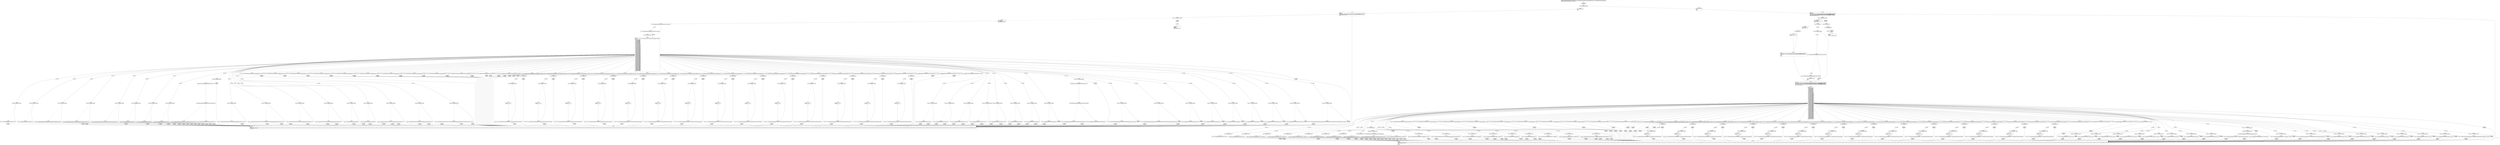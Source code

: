 digraph "CFG forcom.google.android.gms.internal.ads.zzdpn.zzak(Ljava\/lang\/Object;)I" {
Node_0 [shape=record,label="{0\:\ 0x0000|MTH_ENTER_BLOCK\l}"];
Node_1 [shape=record,label="{1\:\ 0x0004|if (r17.zzhjx == false) goto L_0x06cd\l}"];
Node_2 [shape=record,label="{2\:\ 0x0006|sun.misc.Unsafe r6 = zzhjp\lr2 = 0\lr4 = 0\l}"];
Node_3 [shape=record,label="{3\:\ 0x000c|LOOP_START\lPHI: r2 r4 \l  PHI: (r2v235 int) = (r2v234 int), (r2v446 int) binds: [B:2:0x0006, B:11:0x0049] A[DONT_GENERATE, DONT_INLINE]\l  PHI: (r4v10 int) = (r4v9 int), (r4v82 int) binds: [B:2:0x0006, B:11:0x0049] A[DONT_GENERATE, DONT_INLINE]\lLOOP:0: B:3:0x000c\-\>B:11:0x0049\l|r3 = r2\l}"];
Node_4 [shape=record,label="{4\:\ 0x0011|if (r3 \>= r17.zzhjq.length) goto L_0x06c1\l}"];
Node_5 [shape=record,label="{5\:\ 0x0013|int r2 = zzgu(r3)\lint r7 = (267386880 & r2) \>\>\> 20\lr8 = r17.zzhjq[r3]\llong r10 = (long) (r2 & 1048575)\l}"];
Node_6 [shape=record,label="{6\:\ 0x002f|if (r7 \< com.google.android.gms.internal.ads.zzdnu.zzhfu.mo17444id()) goto L_0x004d\l}"];
Node_7 [shape=record,label="{7\:\ 0x0031}"];
Node_8 [shape=record,label="{8\:\ 0x0037|if (r7 \> com.google.android.gms.internal.ads.zzdnu.zzhgh.mo17444id()) goto L_0x004d\l}"];
Node_9 [shape=record,label="{9\:\ 0x0039|r5 = r17.zzhjq[r3 + 2] & 1048575\l}"];
Node_10 [shape=record,label="{10\:\ 0x0046|PHI: r5 \l  PHI: (r5v19 int) = (r5v18 int), (r5v73 int) binds: [B:12:0x004d, B:9:0x0039] A[DONT_GENERATE, DONT_INLINE]\l|switch(r7) \{\l    case 0: goto L_0x0050;\l    case 1: goto L_0x0062;\l    case 2: goto L_0x0073;\l    case 3: goto L_0x0089;\l    case 4: goto L_0x009f;\l    case 5: goto L_0x00b5;\l    case 6: goto L_0x00c7;\l    case 7: goto L_0x00d9;\l    case 8: goto L_0x00eb;\l    case 9: goto L_0x0111;\l    case 10: goto L_0x012e;\l    case 11: goto L_0x0147;\l    case 12: goto L_0x015e;\l    case 13: goto L_0x0175;\l    case 14: goto L_0x0187;\l    case 15: goto L_0x019a;\l    case 16: goto L_0x01b1;\l    case 17: goto L_0x01c8;\l    case 18: goto L_0x01e7;\l    case 19: goto L_0x01f5;\l    case 20: goto L_0x0203;\l    case 21: goto L_0x0211;\l    case 22: goto L_0x021f;\l    case 23: goto L_0x022d;\l    case 24: goto L_0x023b;\l    case 25: goto L_0x0249;\l    case 26: goto L_0x0257;\l    case 27: goto L_0x0264;\l    case 28: goto L_0x0277;\l    case 29: goto L_0x0284;\l    case 30: goto L_0x0292;\l    case 31: goto L_0x02a0;\l    case 32: goto L_0x02ae;\l    case 33: goto L_0x02bc;\l    case 34: goto L_0x02ca;\l    case 35: goto L_0x02d8;\l    case 36: goto L_0x02ff;\l    case 37: goto L_0x0326;\l    case 38: goto L_0x034d;\l    case 39: goto L_0x0374;\l    case 40: goto L_0x039b;\l    case 41: goto L_0x03c2;\l    case 42: goto L_0x03e9;\l    case 43: goto L_0x0410;\l    case 44: goto L_0x0437;\l    case 45: goto L_0x045e;\l    case 46: goto L_0x0485;\l    case 47: goto L_0x04ac;\l    case 48: goto L_0x04d3;\l    case 49: goto L_0x04fa;\l    case 50: goto L_0x050d;\l    case 51: goto L_0x0524;\l    case 52: goto L_0x0537;\l    case 53: goto L_0x0549;\l    case 54: goto L_0x0560;\l    case 55: goto L_0x0577;\l    case 56: goto L_0x058e;\l    case 57: goto L_0x05a1;\l    case 58: goto L_0x05b3;\l    case 59: goto L_0x05c5;\l    case 60: goto L_0x05eb;\l    case 61: goto L_0x0608;\l    case 62: goto L_0x0621;\l    case 63: goto L_0x0638;\l    case 64: goto L_0x064f;\l    case 65: goto L_0x0661;\l    case 66: goto L_0x0674;\l    case 67: goto L_0x068b;\l    case 68: goto L_0x06a2;\l    default: goto L_0x0049;\l\}\l}"];
Node_11 [shape=record,label="{11\:\ 0x0049|LOOP_END\lPHI: r4 \l  PHI: (r4v82 int) = (r4v10 int), (r4v10 int), (r4v11 int), (r4v10 int), (r4v12 int), (r4v10 int), (r4v13 int), (r4v10 int), (r4v14 int), (r4v10 int), (r4v15 int), (r4v10 int), (r4v16 int), (r4v10 int), (r4v17 int), (r4v10 int), (r4v18 int), (r4v10 int), (r4v19 int), (r4v10 int), (r4v20 int), (r4v21 int), (r4v10 int), (r4v22 int), (r4v10 int), (r4v23 int), (r4v10 int), (r4v24 int), (r4v10 int), (r4v25 int), (r4v10 int), (r4v26 int), (r4v10 int), (r4v27 int), (r4v10 int), (r4v28 int), (r4v10 int), (r4v29 int), (r4v30 int), (r4v31 int), (r4v10 int), (r4v32 int), (r4v10 int), (r4v33 int), (r4v10 int), (r4v34 int), (r4v10 int), (r4v35 int), (r4v10 int), (r4v36 int), (r4v10 int), (r4v37 int), (r4v10 int), (r4v38 int), (r4v10 int), (r4v39 int), (r4v10 int), (r4v40 int), (r4v10 int), (r4v41 int), (r4v10 int), (r4v42 int), (r4v10 int), (r4v43 int), (r4v10 int), (r4v44 int), (r4v10 int), (r4v45 int), (r4v46 int), (r4v47 int), (r4v48 int), (r4v49 int), (r4v50 int), (r4v51 int), (r4v52 int), (r4v53 int), (r4v54 int), (r4v55 int), (r4v56 int), (r4v57 int), (r4v58 int), (r4v59 int), (r4v60 int), (r4v61 int), (r4v62 int), (r4v10 int), (r4v63 int), (r4v10 int), (r4v64 int), (r4v10 int), (r4v65 int), (r4v10 int), (r4v66 int), (r4v10 int), (r4v67 int), (r4v10 int), (r4v68 int), (r4v10 int), (r4v69 int), (r4v10 int), (r4v70 int), (r4v10 int), (r4v71 int), (r4v10 int), (r4v72 int), (r4v73 int), (r4v10 int), (r4v74 int), (r4v10 int), (r4v75 int), (r4v10 int), (r4v76 int), (r4v10 int), (r4v77 int), (r4v10 int), (r4v78 int), (r4v10 int), (r4v79 int), (r4v10 int), (r4v80 int), (r4v10 int), (r4v81 int) binds: [B:472:0x0049, B:592:0x0049, B:593:0x0049, B:590:0x0049, B:591:0x0049, B:588:0x0049, B:589:0x0049, B:586:0x0049, B:587:0x0049, B:584:0x0049, B:585:0x0049, B:582:0x0049, B:583:0x0049, B:580:0x0049, B:581:0x0049, B:578:0x0049, B:579:0x0049, B:576:0x0049, B:577:0x0049, B:573:0x0049, B:575:0x0049, B:574:0x0049, B:571:0x0049, B:572:0x0049, B:569:0x0049, B:570:0x0049, B:567:0x0049, B:568:0x0049, B:565:0x0049, B:566:0x0049, B:563:0x0049, B:564:0x0049, B:561:0x0049, B:562:0x0049, B:559:0x0049, B:560:0x0049, B:557:0x0049, B:558:0x0049, B:556:0x0049, B:555:0x0049, B:553:0x0049, B:554:0x0049, B:551:0x0049, B:552:0x0049, B:549:0x0049, B:550:0x0049, B:547:0x0049, B:548:0x0049, B:545:0x0049, B:546:0x0049, B:543:0x0049, B:544:0x0049, B:541:0x0049, B:542:0x0049, B:539:0x0049, B:540:0x0049, B:537:0x0049, B:538:0x0049, B:535:0x0049, B:536:0x0049, B:533:0x0049, B:534:0x0049, B:531:0x0049, B:532:0x0049, B:529:0x0049, B:530:0x0049, B:527:0x0049, B:528:0x0049, B:526:0x0049, B:525:0x0049, B:524:0x0049, B:523:0x0049, B:522:0x0049, B:521:0x0049, B:520:0x0049, B:519:0x0049, B:518:0x0049, B:517:0x0049, B:516:0x0049, B:515:0x0049, B:514:0x0049, B:513:0x0049, B:512:0x0049, B:511:0x0049, B:510:0x0049, B:508:0x0049, B:509:0x0049, B:506:0x0049, B:507:0x0049, B:504:0x0049, B:505:0x0049, B:502:0x0049, B:503:0x0049, B:500:0x0049, B:501:0x0049, B:498:0x0049, B:499:0x0049, B:496:0x0049, B:497:0x0049, B:494:0x0049, B:495:0x0049, B:492:0x0049, B:493:0x0049, B:489:0x0049, B:491:0x0049, B:490:0x0049, B:487:0x0049, B:488:0x0049, B:485:0x0049, B:486:0x0049, B:483:0x0049, B:484:0x0049, B:481:0x0049, B:482:0x0049, B:479:0x0049, B:480:0x0049, B:477:0x0049, B:478:0x0049, B:475:0x0049, B:476:0x0049, B:473:0x0049, B:474:0x0049] A[DONT_GENERATE, DONT_INLINE]\lLOOP:0: B:3:0x000c\-\>B:11:0x0049\l|int r2 = r3 + 3\l}"];
Node_12 [shape=record,label="{12\:\ 0x004d|r5 = 0\l}"];
Node_13 [shape=record,label="{13\:\ 0x0050}"];
Node_14 [shape=record,label="{14\:\ 0x0058|if (zzd(r18, r3) == false) goto L_0x0049\l}"];
Node_15 [shape=record,label="{15\:\ 0x005a|int r4 = r4 + com.google.android.gms.internal.ads.zzdnh.zzc(r8, 0.0d)\l}"];
Node_16 [shape=record,label="{16\:\ 0x0062}"];
Node_17 [shape=record,label="{17\:\ 0x006a|if (zzd(r18, r3) == false) goto L_0x0049\l}"];
Node_18 [shape=record,label="{18\:\ 0x006c|int r4 = r4 + com.google.android.gms.internal.ads.zzdnh.zzb(r8, 0.0f)\l}"];
Node_19 [shape=record,label="{19\:\ 0x0073}"];
Node_20 [shape=record,label="{20\:\ 0x007b|if (zzd(r18, r3) == false) goto L_0x0049\l}"];
Node_21 [shape=record,label="{21\:\ 0x007d|int r4 = r4 + com.google.android.gms.internal.ads.zzdnh.zzk(r8, com.google.android.gms.internal.ads.zzdqy.zzl(r18, r10))\l}"];
Node_22 [shape=record,label="{22\:\ 0x0089}"];
Node_23 [shape=record,label="{23\:\ 0x0091|if (zzd(r18, r3) == false) goto L_0x0049\l}"];
Node_24 [shape=record,label="{24\:\ 0x0093|int r4 = r4 + com.google.android.gms.internal.ads.zzdnh.zzl(r8, com.google.android.gms.internal.ads.zzdqy.zzl(r18, r10))\l}"];
Node_25 [shape=record,label="{25\:\ 0x009f}"];
Node_26 [shape=record,label="{26\:\ 0x00a7|if (zzd(r18, r3) == false) goto L_0x0049\l}"];
Node_27 [shape=record,label="{27\:\ 0x00a9|int r4 = r4 + com.google.android.gms.internal.ads.zzdnh.zzab(r8, com.google.android.gms.internal.ads.zzdqy.zzk(r18, r10))\l}"];
Node_28 [shape=record,label="{28\:\ 0x00b5}"];
Node_29 [shape=record,label="{29\:\ 0x00bd|if (zzd(r18, r3) == false) goto L_0x0049\l}"];
Node_30 [shape=record,label="{30\:\ 0x00bf|int r4 = r4 + com.google.android.gms.internal.ads.zzdnh.zzn(r8, 0)\l}"];
Node_31 [shape=record,label="{31\:\ 0x00c7}"];
Node_32 [shape=record,label="{32\:\ 0x00cf|if (zzd(r18, r3) == false) goto L_0x0049\l}"];
Node_33 [shape=record,label="{33\:\ 0x00d1|int r4 = r4 + com.google.android.gms.internal.ads.zzdnh.zzae(r8, 0)\l}"];
Node_34 [shape=record,label="{34\:\ 0x00d9}"];
Node_35 [shape=record,label="{35\:\ 0x00e1|if (zzd(r18, r3) == false) goto L_0x0049\l}"];
Node_36 [shape=record,label="{36\:\ 0x00e3|int r4 = r4 + com.google.android.gms.internal.ads.zzdnh.zzj(r8, true)\l}"];
Node_37 [shape=record,label="{37\:\ 0x00eb}"];
Node_38 [shape=record,label="{38\:\ 0x00f3|if (zzd(r18, r3) == false) goto L_0x0049\l}"];
Node_39 [shape=record,label="{39\:\ 0x00f5|java.lang.Object r2 = com.google.android.gms.internal.ads.zzdqy.zzp(r18, r10)\l}"];
Node_40 [shape=record,label="{40\:\ 0x00fd|if ((r2 instanceof com.google.android.gms.internal.ads.zzdmq) == false) goto L_0x0108\l}"];
Node_41 [shape=record,label="{41\:\ 0x00ff|int r4 = r4 + com.google.android.gms.internal.ads.zzdnh.zzc(r8, (com.google.android.gms.internal.ads.zzdmq) r2)\l}"];
Node_42 [shape=record,label="{42\:\ 0x0108|int r4 = r4 + com.google.android.gms.internal.ads.zzdnh.zzg(r8, (java.lang.String) r2)\l}"];
Node_43 [shape=record,label="{43\:\ 0x0111}"];
Node_44 [shape=record,label="{44\:\ 0x0119|if (zzd(r18, r3) == false) goto L_0x0049\l}"];
Node_45 [shape=record,label="{45\:\ 0x011b|int r4 = r4 + com.google.android.gms.internal.ads.zzdqc.zzc(r8, com.google.android.gms.internal.ads.zzdqy.zzp(r18, r10), zzgr(r3))\l}"];
Node_46 [shape=record,label="{46\:\ 0x012e}"];
Node_47 [shape=record,label="{47\:\ 0x0136|if (zzd(r18, r3) == false) goto L_0x0049\l}"];
Node_48 [shape=record,label="{48\:\ 0x0138|int r4 = r4 + com.google.android.gms.internal.ads.zzdnh.zzc(r8, (com.google.android.gms.internal.ads.zzdmq) com.google.android.gms.internal.ads.zzdqy.zzp(r18, r10))\l}"];
Node_49 [shape=record,label="{49\:\ 0x0147}"];
Node_50 [shape=record,label="{50\:\ 0x014f|if (zzd(r18, r3) == false) goto L_0x0049\l}"];
Node_51 [shape=record,label="{51\:\ 0x0151|int r4 = r4 + com.google.android.gms.internal.ads.zzdnh.zzac(r8, com.google.android.gms.internal.ads.zzdqy.zzk(r18, r10))\l}"];
Node_52 [shape=record,label="{52\:\ 0x015e}"];
Node_53 [shape=record,label="{53\:\ 0x0166|if (zzd(r18, r3) == false) goto L_0x0049\l}"];
Node_54 [shape=record,label="{54\:\ 0x0168|int r4 = r4 + com.google.android.gms.internal.ads.zzdnh.zzag(r8, com.google.android.gms.internal.ads.zzdqy.zzk(r18, r10))\l}"];
Node_55 [shape=record,label="{55\:\ 0x0175}"];
Node_56 [shape=record,label="{56\:\ 0x017d|if (zzd(r18, r3) == false) goto L_0x0049\l}"];
Node_57 [shape=record,label="{57\:\ 0x017f|int r4 = r4 + com.google.android.gms.internal.ads.zzdnh.zzaf(r8, 0)\l}"];
Node_58 [shape=record,label="{58\:\ 0x0187}"];
Node_59 [shape=record,label="{59\:\ 0x018f|if (zzd(r18, r3) == false) goto L_0x0049\l}"];
Node_60 [shape=record,label="{60\:\ 0x0191|int r4 = r4 + com.google.android.gms.internal.ads.zzdnh.zzo(r8, 0)\l}"];
Node_61 [shape=record,label="{61\:\ 0x019a}"];
Node_62 [shape=record,label="{62\:\ 0x01a2|if (zzd(r18, r3) == false) goto L_0x0049\l}"];
Node_63 [shape=record,label="{63\:\ 0x01a4|int r4 = r4 + com.google.android.gms.internal.ads.zzdnh.zzad(r8, com.google.android.gms.internal.ads.zzdqy.zzk(r18, r10))\l}"];
Node_64 [shape=record,label="{64\:\ 0x01b1}"];
Node_65 [shape=record,label="{65\:\ 0x01b9|if (zzd(r18, r3) == false) goto L_0x0049\l}"];
Node_66 [shape=record,label="{66\:\ 0x01bb|int r4 = r4 + com.google.android.gms.internal.ads.zzdnh.zzm(r8, com.google.android.gms.internal.ads.zzdqy.zzl(r18, r10))\l}"];
Node_67 [shape=record,label="{67\:\ 0x01c8}"];
Node_68 [shape=record,label="{68\:\ 0x01d0|if (zzd(r18, r3) == false) goto L_0x0049\l}"];
Node_69 [shape=record,label="{69\:\ 0x01d2|int r4 = r4 + com.google.android.gms.internal.ads.zzdnh.zzc(r8, (com.google.android.gms.internal.ads.zzdpj) com.google.android.gms.internal.ads.zzdqy.zzp(r18, r10), zzgr(r3))\l}"];
Node_70 [shape=record,label="{70\:\ 0x01e7|int r4 = r4 + com.google.android.gms.internal.ads.zzdqc.zzw(r8, zze((java.lang.Object) r18, r10), false)\l}"];
Node_71 [shape=record,label="{71\:\ 0x01f5|int r4 = r4 + com.google.android.gms.internal.ads.zzdqc.zzv(r8, zze((java.lang.Object) r18, r10), false)\l}"];
Node_72 [shape=record,label="{72\:\ 0x0203|int r4 = r4 + com.google.android.gms.internal.ads.zzdqc.zzo(r8, zze((java.lang.Object) r18, r10), false)\l}"];
Node_73 [shape=record,label="{73\:\ 0x0211|int r4 = r4 + com.google.android.gms.internal.ads.zzdqc.zzp(r8, zze((java.lang.Object) r18, r10), false)\l}"];
Node_74 [shape=record,label="{74\:\ 0x021f|int r4 = r4 + com.google.android.gms.internal.ads.zzdqc.zzs(r8, zze((java.lang.Object) r18, r10), false)\l}"];
Node_75 [shape=record,label="{75\:\ 0x022d|int r4 = r4 + com.google.android.gms.internal.ads.zzdqc.zzw(r8, zze((java.lang.Object) r18, r10), false)\l}"];
Node_76 [shape=record,label="{76\:\ 0x023b|int r4 = r4 + com.google.android.gms.internal.ads.zzdqc.zzv(r8, zze((java.lang.Object) r18, r10), false)\l}"];
Node_77 [shape=record,label="{77\:\ 0x0249|int r4 = r4 + com.google.android.gms.internal.ads.zzdqc.zzx(r8, zze((java.lang.Object) r18, r10), false)\l}"];
Node_78 [shape=record,label="{78\:\ 0x0257|int r4 = r4 + com.google.android.gms.internal.ads.zzdqc.zzc(r8, zze((java.lang.Object) r18, r10))\l}"];
Node_79 [shape=record,label="{79\:\ 0x0264|int r4 = r4 + com.google.android.gms.internal.ads.zzdqc.zzc(r8, (java.util.List\<?\>) zze((java.lang.Object) r18, r10), zzgr(r3))\l}"];
Node_80 [shape=record,label="{80\:\ 0x0277|int r4 = r4 + com.google.android.gms.internal.ads.zzdqc.zzd(r8, zze((java.lang.Object) r18, r10))\l}"];
Node_81 [shape=record,label="{81\:\ 0x0284|int r4 = r4 + com.google.android.gms.internal.ads.zzdqc.zzt(r8, zze((java.lang.Object) r18, r10), false)\l}"];
Node_82 [shape=record,label="{82\:\ 0x0292|int r4 = r4 + com.google.android.gms.internal.ads.zzdqc.zzr(r8, zze((java.lang.Object) r18, r10), false)\l}"];
Node_83 [shape=record,label="{83\:\ 0x02a0|int r4 = r4 + com.google.android.gms.internal.ads.zzdqc.zzv(r8, zze((java.lang.Object) r18, r10), false)\l}"];
Node_84 [shape=record,label="{84\:\ 0x02ae|int r4 = r4 + com.google.android.gms.internal.ads.zzdqc.zzw(r8, zze((java.lang.Object) r18, r10), false)\l}"];
Node_85 [shape=record,label="{85\:\ 0x02bc|int r4 = r4 + com.google.android.gms.internal.ads.zzdqc.zzu(r8, zze((java.lang.Object) r18, r10), false)\l}"];
Node_86 [shape=record,label="{86\:\ 0x02ca|int r4 = r4 + com.google.android.gms.internal.ads.zzdqc.zzq(r8, zze((java.lang.Object) r18, r10), false)\l}"];
Node_87 [shape=record,label="{87\:\ 0x02d8|int r2 = com.google.android.gms.internal.ads.zzdqc.zzag((java.util.List) r6.getObject(r18, r10))\l}"];
Node_88 [shape=record,label="{88\:\ 0x02e4|if (r2 \<= 0) goto L_0x0049\l}"];
Node_89 [shape=record,label="{89\:\ 0x02e6}"];
Node_90 [shape=record,label="{90\:\ 0x02ea|if (r17.zzhjy == false) goto L_0x02f2\l}"];
Node_91 [shape=record,label="{91\:\ 0x02ec|r0 = r18\lr6.putInt(r0, (long) r5, r2)\l}"];
Node_92 [shape=record,label="{92\:\ 0x02f2|int r4 = r4 + (r2 + (com.google.android.gms.internal.ads.zzdnh.zzgd(r8) + com.google.android.gms.internal.ads.zzdnh.zzgf(r2)))\l}"];
Node_93 [shape=record,label="{93\:\ 0x02ff|int r2 = com.google.android.gms.internal.ads.zzdqc.zzaf((java.util.List) r6.getObject(r18, r10))\l}"];
Node_94 [shape=record,label="{94\:\ 0x030b|if (r2 \<= 0) goto L_0x0049\l}"];
Node_95 [shape=record,label="{95\:\ 0x030d}"];
Node_96 [shape=record,label="{96\:\ 0x0311|if (r17.zzhjy == false) goto L_0x0319\l}"];
Node_97 [shape=record,label="{97\:\ 0x0313|r0 = r18\lr6.putInt(r0, (long) r5, r2)\l}"];
Node_98 [shape=record,label="{98\:\ 0x0319|int r4 = r4 + (r2 + (com.google.android.gms.internal.ads.zzdnh.zzgd(r8) + com.google.android.gms.internal.ads.zzdnh.zzgf(r2)))\l}"];
Node_99 [shape=record,label="{99\:\ 0x0326|int r2 = com.google.android.gms.internal.ads.zzdqc.zzy((java.util.List) r6.getObject(r18, r10))\l}"];
Node_100 [shape=record,label="{100\:\ 0x0332|if (r2 \<= 0) goto L_0x0049\l}"];
Node_101 [shape=record,label="{101\:\ 0x0334}"];
Node_102 [shape=record,label="{102\:\ 0x0338|if (r17.zzhjy == false) goto L_0x0340\l}"];
Node_103 [shape=record,label="{103\:\ 0x033a|r0 = r18\lr6.putInt(r0, (long) r5, r2)\l}"];
Node_104 [shape=record,label="{104\:\ 0x0340|int r4 = r4 + (r2 + (com.google.android.gms.internal.ads.zzdnh.zzgd(r8) + com.google.android.gms.internal.ads.zzdnh.zzgf(r2)))\l}"];
Node_105 [shape=record,label="{105\:\ 0x034d|int r2 = com.google.android.gms.internal.ads.zzdqc.zzz((java.util.List) r6.getObject(r18, r10))\l}"];
Node_106 [shape=record,label="{106\:\ 0x0359|if (r2 \<= 0) goto L_0x0049\l}"];
Node_107 [shape=record,label="{107\:\ 0x035b}"];
Node_108 [shape=record,label="{108\:\ 0x035f|if (r17.zzhjy == false) goto L_0x0367\l}"];
Node_109 [shape=record,label="{109\:\ 0x0361|r0 = r18\lr6.putInt(r0, (long) r5, r2)\l}"];
Node_110 [shape=record,label="{110\:\ 0x0367|int r4 = r4 + (r2 + (com.google.android.gms.internal.ads.zzdnh.zzgd(r8) + com.google.android.gms.internal.ads.zzdnh.zzgf(r2)))\l}"];
Node_111 [shape=record,label="{111\:\ 0x0374|int r2 = com.google.android.gms.internal.ads.zzdqc.zzac((java.util.List) r6.getObject(r18, r10))\l}"];
Node_112 [shape=record,label="{112\:\ 0x0380|if (r2 \<= 0) goto L_0x0049\l}"];
Node_113 [shape=record,label="{113\:\ 0x0382}"];
Node_114 [shape=record,label="{114\:\ 0x0386|if (r17.zzhjy == false) goto L_0x038e\l}"];
Node_115 [shape=record,label="{115\:\ 0x0388|r0 = r18\lr6.putInt(r0, (long) r5, r2)\l}"];
Node_116 [shape=record,label="{116\:\ 0x038e|int r4 = r4 + (r2 + (com.google.android.gms.internal.ads.zzdnh.zzgd(r8) + com.google.android.gms.internal.ads.zzdnh.zzgf(r2)))\l}"];
Node_117 [shape=record,label="{117\:\ 0x039b|int r2 = com.google.android.gms.internal.ads.zzdqc.zzag((java.util.List) r6.getObject(r18, r10))\l}"];
Node_118 [shape=record,label="{118\:\ 0x03a7|if (r2 \<= 0) goto L_0x0049\l}"];
Node_119 [shape=record,label="{119\:\ 0x03a9}"];
Node_120 [shape=record,label="{120\:\ 0x03ad|if (r17.zzhjy == false) goto L_0x03b5\l}"];
Node_121 [shape=record,label="{121\:\ 0x03af|r0 = r18\lr6.putInt(r0, (long) r5, r2)\l}"];
Node_122 [shape=record,label="{122\:\ 0x03b5|int r4 = r4 + (r2 + (com.google.android.gms.internal.ads.zzdnh.zzgd(r8) + com.google.android.gms.internal.ads.zzdnh.zzgf(r2)))\l}"];
Node_123 [shape=record,label="{123\:\ 0x03c2|int r2 = com.google.android.gms.internal.ads.zzdqc.zzaf((java.util.List) r6.getObject(r18, r10))\l}"];
Node_124 [shape=record,label="{124\:\ 0x03ce|if (r2 \<= 0) goto L_0x0049\l}"];
Node_125 [shape=record,label="{125\:\ 0x03d0}"];
Node_126 [shape=record,label="{126\:\ 0x03d4|if (r17.zzhjy == false) goto L_0x03dc\l}"];
Node_127 [shape=record,label="{127\:\ 0x03d6|r0 = r18\lr6.putInt(r0, (long) r5, r2)\l}"];
Node_128 [shape=record,label="{128\:\ 0x03dc|int r4 = r4 + (r2 + (com.google.android.gms.internal.ads.zzdnh.zzgd(r8) + com.google.android.gms.internal.ads.zzdnh.zzgf(r2)))\l}"];
Node_129 [shape=record,label="{129\:\ 0x03e9|int r2 = com.google.android.gms.internal.ads.zzdqc.zzah((java.util.List) r6.getObject(r18, r10))\l}"];
Node_130 [shape=record,label="{130\:\ 0x03f5|if (r2 \<= 0) goto L_0x0049\l}"];
Node_131 [shape=record,label="{131\:\ 0x03f7}"];
Node_132 [shape=record,label="{132\:\ 0x03fb|if (r17.zzhjy == false) goto L_0x0403\l}"];
Node_133 [shape=record,label="{133\:\ 0x03fd|r0 = r18\lr6.putInt(r0, (long) r5, r2)\l}"];
Node_134 [shape=record,label="{134\:\ 0x0403|int r4 = r4 + (r2 + (com.google.android.gms.internal.ads.zzdnh.zzgd(r8) + com.google.android.gms.internal.ads.zzdnh.zzgf(r2)))\l}"];
Node_135 [shape=record,label="{135\:\ 0x0410|int r2 = com.google.android.gms.internal.ads.zzdqc.zzad((java.util.List) r6.getObject(r18, r10))\l}"];
Node_136 [shape=record,label="{136\:\ 0x041c|if (r2 \<= 0) goto L_0x0049\l}"];
Node_137 [shape=record,label="{137\:\ 0x041e}"];
Node_138 [shape=record,label="{138\:\ 0x0422|if (r17.zzhjy == false) goto L_0x042a\l}"];
Node_139 [shape=record,label="{139\:\ 0x0424|r0 = r18\lr6.putInt(r0, (long) r5, r2)\l}"];
Node_140 [shape=record,label="{140\:\ 0x042a|int r4 = r4 + (r2 + (com.google.android.gms.internal.ads.zzdnh.zzgd(r8) + com.google.android.gms.internal.ads.zzdnh.zzgf(r2)))\l}"];
Node_141 [shape=record,label="{141\:\ 0x0437|int r2 = com.google.android.gms.internal.ads.zzdqc.zzab((java.util.List) r6.getObject(r18, r10))\l}"];
Node_142 [shape=record,label="{142\:\ 0x0443|if (r2 \<= 0) goto L_0x0049\l}"];
Node_143 [shape=record,label="{143\:\ 0x0445}"];
Node_144 [shape=record,label="{144\:\ 0x0449|if (r17.zzhjy == false) goto L_0x0451\l}"];
Node_145 [shape=record,label="{145\:\ 0x044b|r0 = r18\lr6.putInt(r0, (long) r5, r2)\l}"];
Node_146 [shape=record,label="{146\:\ 0x0451|int r4 = r4 + (r2 + (com.google.android.gms.internal.ads.zzdnh.zzgd(r8) + com.google.android.gms.internal.ads.zzdnh.zzgf(r2)))\l}"];
Node_147 [shape=record,label="{147\:\ 0x045e|int r2 = com.google.android.gms.internal.ads.zzdqc.zzaf((java.util.List) r6.getObject(r18, r10))\l}"];
Node_148 [shape=record,label="{148\:\ 0x046a|if (r2 \<= 0) goto L_0x0049\l}"];
Node_149 [shape=record,label="{149\:\ 0x046c}"];
Node_150 [shape=record,label="{150\:\ 0x0470|if (r17.zzhjy == false) goto L_0x0478\l}"];
Node_151 [shape=record,label="{151\:\ 0x0472|r0 = r18\lr6.putInt(r0, (long) r5, r2)\l}"];
Node_152 [shape=record,label="{152\:\ 0x0478|int r4 = r4 + (r2 + (com.google.android.gms.internal.ads.zzdnh.zzgd(r8) + com.google.android.gms.internal.ads.zzdnh.zzgf(r2)))\l}"];
Node_153 [shape=record,label="{153\:\ 0x0485|int r2 = com.google.android.gms.internal.ads.zzdqc.zzag((java.util.List) r6.getObject(r18, r10))\l}"];
Node_154 [shape=record,label="{154\:\ 0x0491|if (r2 \<= 0) goto L_0x0049\l}"];
Node_155 [shape=record,label="{155\:\ 0x0493}"];
Node_156 [shape=record,label="{156\:\ 0x0497|if (r17.zzhjy == false) goto L_0x049f\l}"];
Node_157 [shape=record,label="{157\:\ 0x0499|r0 = r18\lr6.putInt(r0, (long) r5, r2)\l}"];
Node_158 [shape=record,label="{158\:\ 0x049f|int r4 = r4 + (r2 + (com.google.android.gms.internal.ads.zzdnh.zzgd(r8) + com.google.android.gms.internal.ads.zzdnh.zzgf(r2)))\l}"];
Node_159 [shape=record,label="{159\:\ 0x04ac|int r2 = com.google.android.gms.internal.ads.zzdqc.zzae((java.util.List) r6.getObject(r18, r10))\l}"];
Node_160 [shape=record,label="{160\:\ 0x04b8|if (r2 \<= 0) goto L_0x0049\l}"];
Node_161 [shape=record,label="{161\:\ 0x04ba}"];
Node_162 [shape=record,label="{162\:\ 0x04be|if (r17.zzhjy == false) goto L_0x04c6\l}"];
Node_163 [shape=record,label="{163\:\ 0x04c0|r0 = r18\lr6.putInt(r0, (long) r5, r2)\l}"];
Node_164 [shape=record,label="{164\:\ 0x04c6|int r4 = r4 + (r2 + (com.google.android.gms.internal.ads.zzdnh.zzgd(r8) + com.google.android.gms.internal.ads.zzdnh.zzgf(r2)))\l}"];
Node_165 [shape=record,label="{165\:\ 0x04d3|int r2 = com.google.android.gms.internal.ads.zzdqc.zzaa((java.util.List) r6.getObject(r18, r10))\l}"];
Node_166 [shape=record,label="{166\:\ 0x04df|if (r2 \<= 0) goto L_0x0049\l}"];
Node_167 [shape=record,label="{167\:\ 0x04e1}"];
Node_168 [shape=record,label="{168\:\ 0x04e5|if (r17.zzhjy == false) goto L_0x04ed\l}"];
Node_169 [shape=record,label="{169\:\ 0x04e7|r0 = r18\lr6.putInt(r0, (long) r5, r2)\l}"];
Node_170 [shape=record,label="{170\:\ 0x04ed|int r4 = r4 + (r2 + (com.google.android.gms.internal.ads.zzdnh.zzgd(r8) + com.google.android.gms.internal.ads.zzdnh.zzgf(r2)))\l}"];
Node_171 [shape=record,label="{171\:\ 0x04fa|int r4 = r4 + com.google.android.gms.internal.ads.zzdqc.zzd(r8, zze((java.lang.Object) r18, r10), zzgr(r3))\l}"];
Node_172 [shape=record,label="{172\:\ 0x050d|int r4 = r4 + r17.zzhkg.zzb(r8, com.google.android.gms.internal.ads.zzdqy.zzp(r18, r10), zzgs(r3))\l}"];
Node_173 [shape=record,label="{173\:\ 0x0524}"];
Node_174 [shape=record,label="{174\:\ 0x052c|if (zza(r18, r8, r3) == false) goto L_0x0049\l}"];
Node_175 [shape=record,label="{175\:\ 0x052e|int r4 = r4 + com.google.android.gms.internal.ads.zzdnh.zzc(r8, 0.0d)\l}"];
Node_176 [shape=record,label="{176\:\ 0x0537}"];
Node_177 [shape=record,label="{177\:\ 0x053f|if (zza(r18, r8, r3) == false) goto L_0x0049\l}"];
Node_178 [shape=record,label="{178\:\ 0x0541|int r4 = r4 + com.google.android.gms.internal.ads.zzdnh.zzb(r8, 0.0f)\l}"];
Node_179 [shape=record,label="{179\:\ 0x0549}"];
Node_180 [shape=record,label="{180\:\ 0x0551|if (zza(r18, r8, r3) == false) goto L_0x0049\l}"];
Node_181 [shape=record,label="{181\:\ 0x0553|int r4 = r4 + com.google.android.gms.internal.ads.zzdnh.zzk(r8, zzi(r18, r10))\l}"];
Node_182 [shape=record,label="{182\:\ 0x0560}"];
Node_183 [shape=record,label="{183\:\ 0x0568|if (zza(r18, r8, r3) == false) goto L_0x0049\l}"];
Node_184 [shape=record,label="{184\:\ 0x056a|int r4 = r4 + com.google.android.gms.internal.ads.zzdnh.zzl(r8, zzi(r18, r10))\l}"];
Node_185 [shape=record,label="{185\:\ 0x0577}"];
Node_186 [shape=record,label="{186\:\ 0x057f|if (zza(r18, r8, r3) == false) goto L_0x0049\l}"];
Node_187 [shape=record,label="{187\:\ 0x0581|int r4 = r4 + com.google.android.gms.internal.ads.zzdnh.zzab(r8, zzh(r18, r10))\l}"];
Node_188 [shape=record,label="{188\:\ 0x058e}"];
Node_189 [shape=record,label="{189\:\ 0x0596|if (zza(r18, r8, r3) == false) goto L_0x0049\l}"];
Node_190 [shape=record,label="{190\:\ 0x0598|int r4 = r4 + com.google.android.gms.internal.ads.zzdnh.zzn(r8, 0)\l}"];
Node_191 [shape=record,label="{191\:\ 0x05a1}"];
Node_192 [shape=record,label="{192\:\ 0x05a9|if (zza(r18, r8, r3) == false) goto L_0x0049\l}"];
Node_193 [shape=record,label="{193\:\ 0x05ab|int r4 = r4 + com.google.android.gms.internal.ads.zzdnh.zzae(r8, 0)\l}"];
Node_194 [shape=record,label="{194\:\ 0x05b3}"];
Node_195 [shape=record,label="{195\:\ 0x05bb|if (zza(r18, r8, r3) == false) goto L_0x0049\l}"];
Node_196 [shape=record,label="{196\:\ 0x05bd|int r4 = r4 + com.google.android.gms.internal.ads.zzdnh.zzj(r8, true)\l}"];
Node_197 [shape=record,label="{197\:\ 0x05c5}"];
Node_198 [shape=record,label="{198\:\ 0x05cd|if (zza(r18, r8, r3) == false) goto L_0x0049\l}"];
Node_199 [shape=record,label="{199\:\ 0x05cf|java.lang.Object r2 = com.google.android.gms.internal.ads.zzdqy.zzp(r18, r10)\l}"];
Node_200 [shape=record,label="{200\:\ 0x05d7|if ((r2 instanceof com.google.android.gms.internal.ads.zzdmq) == false) goto L_0x05e2\l}"];
Node_201 [shape=record,label="{201\:\ 0x05d9|int r4 = r4 + com.google.android.gms.internal.ads.zzdnh.zzc(r8, (com.google.android.gms.internal.ads.zzdmq) r2)\l}"];
Node_202 [shape=record,label="{202\:\ 0x05e2|int r4 = r4 + com.google.android.gms.internal.ads.zzdnh.zzg(r8, (java.lang.String) r2)\l}"];
Node_203 [shape=record,label="{203\:\ 0x05eb}"];
Node_204 [shape=record,label="{204\:\ 0x05f3|if (zza(r18, r8, r3) == false) goto L_0x0049\l}"];
Node_205 [shape=record,label="{205\:\ 0x05f5|int r4 = r4 + com.google.android.gms.internal.ads.zzdqc.zzc(r8, com.google.android.gms.internal.ads.zzdqy.zzp(r18, r10), zzgr(r3))\l}"];
Node_206 [shape=record,label="{206\:\ 0x0608}"];
Node_207 [shape=record,label="{207\:\ 0x0610|if (zza(r18, r8, r3) == false) goto L_0x0049\l}"];
Node_208 [shape=record,label="{208\:\ 0x0612|int r4 = r4 + com.google.android.gms.internal.ads.zzdnh.zzc(r8, (com.google.android.gms.internal.ads.zzdmq) com.google.android.gms.internal.ads.zzdqy.zzp(r18, r10))\l}"];
Node_209 [shape=record,label="{209\:\ 0x0621}"];
Node_210 [shape=record,label="{210\:\ 0x0629|if (zza(r18, r8, r3) == false) goto L_0x0049\l}"];
Node_211 [shape=record,label="{211\:\ 0x062b|int r4 = r4 + com.google.android.gms.internal.ads.zzdnh.zzac(r8, zzh(r18, r10))\l}"];
Node_212 [shape=record,label="{212\:\ 0x0638}"];
Node_213 [shape=record,label="{213\:\ 0x0640|if (zza(r18, r8, r3) == false) goto L_0x0049\l}"];
Node_214 [shape=record,label="{214\:\ 0x0642|int r4 = r4 + com.google.android.gms.internal.ads.zzdnh.zzag(r8, zzh(r18, r10))\l}"];
Node_215 [shape=record,label="{215\:\ 0x064f}"];
Node_216 [shape=record,label="{216\:\ 0x0657|if (zza(r18, r8, r3) == false) goto L_0x0049\l}"];
Node_217 [shape=record,label="{217\:\ 0x0659|int r4 = r4 + com.google.android.gms.internal.ads.zzdnh.zzaf(r8, 0)\l}"];
Node_218 [shape=record,label="{218\:\ 0x0661}"];
Node_219 [shape=record,label="{219\:\ 0x0669|if (zza(r18, r8, r3) == false) goto L_0x0049\l}"];
Node_220 [shape=record,label="{220\:\ 0x066b|int r4 = r4 + com.google.android.gms.internal.ads.zzdnh.zzo(r8, 0)\l}"];
Node_221 [shape=record,label="{221\:\ 0x0674}"];
Node_222 [shape=record,label="{222\:\ 0x067c|if (zza(r18, r8, r3) == false) goto L_0x0049\l}"];
Node_223 [shape=record,label="{223\:\ 0x067e|int r4 = r4 + com.google.android.gms.internal.ads.zzdnh.zzad(r8, zzh(r18, r10))\l}"];
Node_224 [shape=record,label="{224\:\ 0x068b}"];
Node_225 [shape=record,label="{225\:\ 0x0693|if (zza(r18, r8, r3) == false) goto L_0x0049\l}"];
Node_226 [shape=record,label="{226\:\ 0x0695|int r4 = r4 + com.google.android.gms.internal.ads.zzdnh.zzm(r8, zzi(r18, r10))\l}"];
Node_227 [shape=record,label="{227\:\ 0x06a2}"];
Node_228 [shape=record,label="{228\:\ 0x06aa|if (zza(r18, r8, r3) == false) goto L_0x0049\l}"];
Node_229 [shape=record,label="{229\:\ 0x06ac|int r4 = r4 + com.google.android.gms.internal.ads.zzdnh.zzc(r8, (com.google.android.gms.internal.ads.zzdpj) com.google.android.gms.internal.ads.zzdqy.zzp(r18, r10), zzgr(r3))\l}"];
Node_230 [shape=record,label="{230\:\ 0x06c1}"];
Node_231 [shape=record,label="{231\:\ 0x06cd|sun.misc.Unsafe r9 = zzhjp\lr4 = \-1\lr6 = 0\lr3 = 0\lr2 = 0\l}"];
Node_232 [shape=record,label="{232\:\ 0x06d9|LOOP_START\lPHI: r2 r3 r4 r6 \l  PHI: (r2v3 int) = (r2v2 int), (r2v230 int) binds: [B:231:0x06cd, B:242:0x071d] A[DONT_GENERATE, DONT_INLINE]\l  PHI: (r3v2 int) = (r3v1 int), (r3v7 int) binds: [B:231:0x06cd, B:242:0x071d] A[DONT_GENERATE, DONT_INLINE]\l  PHI: (r4v1 int) = (r4v0 int), (r4v5 int) binds: [B:231:0x06cd, B:242:0x071d] A[DONT_GENERATE, DONT_INLINE]\l  PHI: (r6v1 int) = (r6v0 int), (r6v73 int) binds: [B:231:0x06cd, B:242:0x071d] A[DONT_GENERATE, DONT_INLINE]\lLOOP:1: B:232:0x06d9\-\>B:242:0x071d\l}"];
Node_233 [shape=record,label="{233\:\ 0x06de|if (r3 \>= r17.zzhjq.length) goto L_0x0d63\l}"];
Node_234 [shape=record,label="{234\:\ 0x06e0|int r10 = zzgu(r3)\lr11 = r17.zzhjq[r3]\lint r12 = (267386880 & r10) \>\>\> 20\lr7 = 0\l}"];
Node_235 [shape=record,label="{235\:\ 0x06f5|if (r12 \> 17) goto L_0x0723\l}"];
Node_236 [shape=record,label="{236\:\ 0x06f7|r8 = r17.zzhjq[r3 + 2]\lr5 = 1048575 & r8\lint r7 = 1 \<\< (r8 \>\>\> 20)\l}"];
Node_237 [shape=record,label="{237\:\ 0x0707|if (r5 == r4) goto L_0x0711\l}"];
Node_238 [shape=record,label="{238\:\ 0x0709|r0 = r18\lint r2 = r9.getInt(r0, (long) r5)\lr4 = r5\l}"];
Node_239 [shape=record,label="{239\:\ 0x0711|PHI: r2 r4 \l  PHI: (r2v231 int) = (r2v3 int), (r2v233 int) binds: [B:237:0x0707, B:238:0x0709] A[DONT_GENERATE, DONT_INLINE]\l  PHI: (r4v6 int) = (r4v1 int), (r4v8 int) binds: [B:237:0x0707, B:238:0x0709] A[DONT_GENERATE, DONT_INLINE]\l|r5 = r4\lr4 = r2\lr2 = r7\lr7 = r8\l}"];
Node_240 [shape=record,label="{240\:\ 0x0715|PHI: r2 r4 r5 r7 \l  PHI: (r2v10 int) = (r2v8 int), (r2v9 int), (r2v232 int) binds: [B:470:0x0d85, B:249:0x0739, B:239:0x0711] A[DONT_GENERATE, DONT_INLINE]\l  PHI: (r4v4 int) = (r4v2 int), (r4v3 int), (r4v7 int) binds: [B:470:0x0d85, B:249:0x0739, B:239:0x0711] A[DONT_GENERATE, DONT_INLINE]\l  PHI: (r5v9 int) = (r5v7 int), (r5v8 int), (r5v13 int) binds: [B:470:0x0d85, B:249:0x0739, B:239:0x0711] A[DONT_GENERATE, DONT_INLINE]\l  PHI: (r7v4 int) = (r7v0 int), (r7v3 int), (r7v59 int) binds: [B:470:0x0d85, B:249:0x0739, B:239:0x0711] A[DONT_GENERATE, DONT_INLINE]\l|long r14 = (long) (1048575 & r10)\l}"];
Node_241 [shape=record,label="{241\:\ 0x071a|switch(r12) \{\l    case 0: goto L_0x074c;\l    case 1: goto L_0x0757;\l    case 2: goto L_0x0761;\l    case 3: goto L_0x0770;\l    case 4: goto L_0x077f;\l    case 5: goto L_0x078e;\l    case 6: goto L_0x0799;\l    case 7: goto L_0x07a4;\l    case 8: goto L_0x07af;\l    case 9: goto L_0x07ce;\l    case 10: goto L_0x07e4;\l    case 11: goto L_0x07f6;\l    case 12: goto L_0x0806;\l    case 13: goto L_0x0816;\l    case 14: goto L_0x0821;\l    case 15: goto L_0x082d;\l    case 16: goto L_0x083d;\l    case 17: goto L_0x084d;\l    case 18: goto L_0x0865;\l    case 19: goto L_0x0875;\l    case 20: goto L_0x0885;\l    case 21: goto L_0x0895;\l    case 22: goto L_0x08a5;\l    case 23: goto L_0x08b5;\l    case 24: goto L_0x08c5;\l    case 25: goto L_0x08d5;\l    case 26: goto L_0x08e5;\l    case 27: goto L_0x08f4;\l    case 28: goto L_0x0909;\l    case 29: goto L_0x0918;\l    case 30: goto L_0x0928;\l    case 31: goto L_0x0938;\l    case 32: goto L_0x0948;\l    case 33: goto L_0x0958;\l    case 34: goto L_0x0968;\l    case 35: goto L_0x0978;\l    case 36: goto L_0x099f;\l    case 37: goto L_0x09c6;\l    case 38: goto L_0x09ed;\l    case 39: goto L_0x0a14;\l    case 40: goto L_0x0a3b;\l    case 41: goto L_0x0a62;\l    case 42: goto L_0x0a89;\l    case 43: goto L_0x0ab0;\l    case 44: goto L_0x0ad7;\l    case 45: goto L_0x0afe;\l    case 46: goto L_0x0b25;\l    case 47: goto L_0x0b4c;\l    case 48: goto L_0x0b73;\l    case 49: goto L_0x0b9a;\l    case 50: goto L_0x0baf;\l    case 51: goto L_0x0bc6;\l    case 52: goto L_0x0bd9;\l    case 53: goto L_0x0beb;\l    case 54: goto L_0x0c02;\l    case 55: goto L_0x0c19;\l    case 56: goto L_0x0c30;\l    case 57: goto L_0x0c43;\l    case 58: goto L_0x0c55;\l    case 59: goto L_0x0c67;\l    case 60: goto L_0x0c8d;\l    case 61: goto L_0x0caa;\l    case 62: goto L_0x0cc3;\l    case 63: goto L_0x0cda;\l    case 64: goto L_0x0cf1;\l    case 65: goto L_0x0d03;\l    case 66: goto L_0x0d16;\l    case 67: goto L_0x0d2d;\l    case 68: goto L_0x0d44;\l    default: goto L_0x071d;\l\}\l}"];
Node_242 [shape=record,label="{242\:\ 0x071d|LOOP_END\lPHI: r6 \l  PHI: (r6v73 int) = (r6v1 int), (r6v1 int), (r6v2 int), (r6v1 int), (r6v3 int), (r6v1 int), (r6v4 int), (r6v1 int), (r6v5 int), (r6v1 int), (r6v6 int), (r6v1 int), (r6v7 int), (r6v1 int), (r6v8 int), (r6v1 int), (r6v9 int), (r6v1 int), (r6v10 int), (r6v1 int), (r6v11 int), (r6v12 int), (r6v1 int), (r6v13 int), (r6v1 int), (r6v14 int), (r6v1 int), (r6v15 int), (r6v1 int), (r6v16 int), (r6v1 int), (r6v17 int), (r6v1 int), (r6v18 int), (r6v1 int), (r6v19 int), (r6v1 int), (r6v20 int), (r6v21 int), (r6v22 int), (r6v1 int), (r6v23 int), (r6v1 int), (r6v24 int), (r6v1 int), (r6v25 int), (r6v1 int), (r6v26 int), (r6v1 int), (r6v27 int), (r6v1 int), (r6v28 int), (r6v1 int), (r6v29 int), (r6v1 int), (r6v30 int), (r6v1 int), (r6v31 int), (r6v1 int), (r6v32 int), (r6v1 int), (r6v33 int), (r6v1 int), (r6v34 int), (r6v1 int), (r6v35 int), (r6v1 int), (r6v36 int), (r6v37 int), (r6v38 int), (r6v39 int), (r6v40 int), (r6v41 int), (r6v42 int), (r6v43 int), (r6v44 int), (r6v45 int), (r6v46 int), (r6v47 int), (r6v48 int), (r6v49 int), (r6v50 int), (r6v51 int), (r6v52 int), (r6v53 int), (r6v1 int), (r6v54 int), (r6v1 int), (r6v55 int), (r6v1 int), (r6v56 int), (r6v1 int), (r6v57 int), (r6v1 int), (r6v58 int), (r6v1 int), (r6v59 int), (r6v1 int), (r6v60 int), (r6v1 int), (r6v61 int), (r6v1 int), (r6v62 int), (r6v1 int), (r6v63 int), (r6v64 int), (r6v1 int), (r6v65 int), (r6v1 int), (r6v66 int), (r6v1 int), (r6v67 int), (r6v1 int), (r6v68 int), (r6v1 int), (r6v69 int), (r6v1 int), (r6v70 int), (r6v1 int), (r6v71 int), (r6v1 int), (r6v72 int) binds: [B:595:0x071d, B:715:0x071d, B:716:0x071d, B:713:0x071d, B:714:0x071d, B:711:0x071d, B:712:0x071d, B:709:0x071d, B:710:0x071d, B:707:0x071d, B:708:0x071d, B:705:0x071d, B:706:0x071d, B:703:0x071d, B:704:0x071d, B:701:0x071d, B:702:0x071d, B:699:0x071d, B:700:0x071d, B:696:0x071d, B:698:0x071d, B:697:0x071d, B:694:0x071d, B:695:0x071d, B:692:0x071d, B:693:0x071d, B:690:0x071d, B:691:0x071d, B:688:0x071d, B:689:0x071d, B:686:0x071d, B:687:0x071d, B:684:0x071d, B:685:0x071d, B:682:0x071d, B:683:0x071d, B:680:0x071d, B:681:0x071d, B:679:0x071d, B:678:0x071d, B:676:0x071d, B:677:0x071d, B:674:0x071d, B:675:0x071d, B:672:0x071d, B:673:0x071d, B:670:0x071d, B:671:0x071d, B:668:0x071d, B:669:0x071d, B:666:0x071d, B:667:0x071d, B:664:0x071d, B:665:0x071d, B:662:0x071d, B:663:0x071d, B:660:0x071d, B:661:0x071d, B:658:0x071d, B:659:0x071d, B:656:0x071d, B:657:0x071d, B:654:0x071d, B:655:0x071d, B:652:0x071d, B:653:0x071d, B:650:0x071d, B:651:0x071d, B:649:0x071d, B:648:0x071d, B:647:0x071d, B:646:0x071d, B:645:0x071d, B:644:0x071d, B:643:0x071d, B:642:0x071d, B:641:0x071d, B:640:0x071d, B:639:0x071d, B:638:0x071d, B:637:0x071d, B:636:0x071d, B:635:0x071d, B:634:0x071d, B:633:0x071d, B:631:0x071d, B:632:0x071d, B:629:0x071d, B:630:0x071d, B:627:0x071d, B:628:0x071d, B:625:0x071d, B:626:0x071d, B:623:0x071d, B:624:0x071d, B:621:0x071d, B:622:0x071d, B:619:0x071d, B:620:0x071d, B:617:0x071d, B:618:0x071d, B:615:0x071d, B:616:0x071d, B:612:0x071d, B:614:0x071d, B:613:0x071d, B:610:0x071d, B:611:0x071d, B:608:0x071d, B:609:0x071d, B:606:0x071d, B:607:0x071d, B:604:0x071d, B:605:0x071d, B:602:0x071d, B:603:0x071d, B:600:0x071d, B:601:0x071d, B:598:0x071d, B:599:0x071d, B:596:0x071d, B:597:0x071d] A[DONT_GENERATE, DONT_INLINE]\lLOOP:1: B:232:0x06d9\-\>B:242:0x071d\l|r3 = r3 + 3\lr2 = r4\lr4 = r5\l}"];
Node_243 [shape=record,label="{243\:\ 0x0723}"];
Node_244 [shape=record,label="{244\:\ 0x0727|if (r17.zzhjy == false) goto L_0x0d85\l}"];
Node_245 [shape=record,label="{245\:\ 0x0729}"];
Node_246 [shape=record,label="{246\:\ 0x072f|if (r12 \< com.google.android.gms.internal.ads.zzdnu.zzhfu.mo17444id()) goto L_0x0d85\l}"];
Node_247 [shape=record,label="{247\:\ 0x0731}"];
Node_248 [shape=record,label="{248\:\ 0x0737|if (r12 \> com.google.android.gms.internal.ads.zzdnu.zzhgh.mo17444id()) goto L_0x0d85\l}"];
Node_249 [shape=record,label="{249\:\ 0x0739|r7 = r17.zzhjq[r3 + 2] & 1048575\lr5 = r4\lr4 = r2\lr2 = 0\l}"];
Node_250 [shape=record,label="{250\:\ 0x074c}"];
Node_251 [shape=record,label="{251\:\ 0x074d|if ((r2 & r4) == 0) goto L_0x071d\l}"];
Node_252 [shape=record,label="{252\:\ 0x074f|int r6 = r6 + com.google.android.gms.internal.ads.zzdnh.zzc(r11, 0.0d)\l}"];
Node_253 [shape=record,label="{253\:\ 0x0757}"];
Node_254 [shape=record,label="{254\:\ 0x0758|if ((r2 & r4) == 0) goto L_0x071d\l}"];
Node_255 [shape=record,label="{255\:\ 0x075a|int r6 = r6 + com.google.android.gms.internal.ads.zzdnh.zzb(r11, 0.0f)\l}"];
Node_256 [shape=record,label="{256\:\ 0x0761}"];
Node_257 [shape=record,label="{257\:\ 0x0762|if ((r2 & r4) == 0) goto L_0x071d\l}"];
Node_258 [shape=record,label="{258\:\ 0x0764|int r6 = r6 + com.google.android.gms.internal.ads.zzdnh.zzk(r11, r9.getLong(r18, r14))\l}"];
Node_259 [shape=record,label="{259\:\ 0x0770}"];
Node_260 [shape=record,label="{260\:\ 0x0771|if ((r2 & r4) == 0) goto L_0x071d\l}"];
Node_261 [shape=record,label="{261\:\ 0x0773|int r6 = r6 + com.google.android.gms.internal.ads.zzdnh.zzl(r11, r9.getLong(r18, r14))\l}"];
Node_262 [shape=record,label="{262\:\ 0x077f}"];
Node_263 [shape=record,label="{263\:\ 0x0780|if ((r2 & r4) == 0) goto L_0x071d\l}"];
Node_264 [shape=record,label="{264\:\ 0x0782|int r6 = r6 + com.google.android.gms.internal.ads.zzdnh.zzab(r11, r9.getInt(r18, r14))\l}"];
Node_265 [shape=record,label="{265\:\ 0x078e}"];
Node_266 [shape=record,label="{266\:\ 0x078f|if ((r2 & r4) == 0) goto L_0x071d\l}"];
Node_267 [shape=record,label="{267\:\ 0x0791|int r6 = r6 + com.google.android.gms.internal.ads.zzdnh.zzn(r11, 0)\l}"];
Node_268 [shape=record,label="{268\:\ 0x0799}"];
Node_269 [shape=record,label="{269\:\ 0x079a|if ((r2 & r4) == 0) goto L_0x071d\l}"];
Node_270 [shape=record,label="{270\:\ 0x079c|int r6 = r6 + com.google.android.gms.internal.ads.zzdnh.zzae(r11, 0)\l}"];
Node_271 [shape=record,label="{271\:\ 0x07a4}"];
Node_272 [shape=record,label="{272\:\ 0x07a5|if ((r2 & r4) == 0) goto L_0x071d\l}"];
Node_273 [shape=record,label="{273\:\ 0x07a7|int r6 = r6 + com.google.android.gms.internal.ads.zzdnh.zzj(r11, true)\l}"];
Node_274 [shape=record,label="{274\:\ 0x07af}"];
Node_275 [shape=record,label="{275\:\ 0x07b0|if ((r2 & r4) == 0) goto L_0x071d\l}"];
Node_276 [shape=record,label="{276\:\ 0x07b2|java.lang.Object r2 = r9.getObject(r18, r14)\l}"];
Node_277 [shape=record,label="{277\:\ 0x07ba|if ((r2 instanceof com.google.android.gms.internal.ads.zzdmq) == false) goto L_0x07c5\l}"];
Node_278 [shape=record,label="{278\:\ 0x07bc|int r6 = r6 + com.google.android.gms.internal.ads.zzdnh.zzc(r11, (com.google.android.gms.internal.ads.zzdmq) r2)\l}"];
Node_279 [shape=record,label="{279\:\ 0x07c5|int r6 = r6 + com.google.android.gms.internal.ads.zzdnh.zzg(r11, (java.lang.String) r2)\l}"];
Node_280 [shape=record,label="{280\:\ 0x07ce}"];
Node_281 [shape=record,label="{281\:\ 0x07cf|if ((r2 & r4) == 0) goto L_0x071d\l}"];
Node_282 [shape=record,label="{282\:\ 0x07d1|int r6 = r6 + com.google.android.gms.internal.ads.zzdqc.zzc(r11, r9.getObject(r18, r14), zzgr(r3))\l}"];
Node_283 [shape=record,label="{283\:\ 0x07e4}"];
Node_284 [shape=record,label="{284\:\ 0x07e5|if ((r2 & r4) == 0) goto L_0x071d\l}"];
Node_285 [shape=record,label="{285\:\ 0x07e7|int r6 = r6 + com.google.android.gms.internal.ads.zzdnh.zzc(r11, (com.google.android.gms.internal.ads.zzdmq) r9.getObject(r18, r14))\l}"];
Node_286 [shape=record,label="{286\:\ 0x07f6}"];
Node_287 [shape=record,label="{287\:\ 0x07f7|if ((r2 & r4) == 0) goto L_0x071d\l}"];
Node_288 [shape=record,label="{288\:\ 0x07f9|int r6 = r6 + com.google.android.gms.internal.ads.zzdnh.zzac(r11, r9.getInt(r18, r14))\l}"];
Node_289 [shape=record,label="{289\:\ 0x0806}"];
Node_290 [shape=record,label="{290\:\ 0x0807|if ((r2 & r4) == 0) goto L_0x071d\l}"];
Node_291 [shape=record,label="{291\:\ 0x0809|int r6 = r6 + com.google.android.gms.internal.ads.zzdnh.zzag(r11, r9.getInt(r18, r14))\l}"];
Node_292 [shape=record,label="{292\:\ 0x0816}"];
Node_293 [shape=record,label="{293\:\ 0x0817|if ((r2 & r4) == 0) goto L_0x071d\l}"];
Node_294 [shape=record,label="{294\:\ 0x0819|int r6 = r6 + com.google.android.gms.internal.ads.zzdnh.zzaf(r11, 0)\l}"];
Node_295 [shape=record,label="{295\:\ 0x0821}"];
Node_296 [shape=record,label="{296\:\ 0x0822|if ((r2 & r4) == 0) goto L_0x071d\l}"];
Node_297 [shape=record,label="{297\:\ 0x0824|int r6 = r6 + com.google.android.gms.internal.ads.zzdnh.zzo(r11, 0)\l}"];
Node_298 [shape=record,label="{298\:\ 0x082d}"];
Node_299 [shape=record,label="{299\:\ 0x082e|if ((r2 & r4) == 0) goto L_0x071d\l}"];
Node_300 [shape=record,label="{300\:\ 0x0830|int r6 = r6 + com.google.android.gms.internal.ads.zzdnh.zzad(r11, r9.getInt(r18, r14))\l}"];
Node_301 [shape=record,label="{301\:\ 0x083d}"];
Node_302 [shape=record,label="{302\:\ 0x083e|if ((r2 & r4) == 0) goto L_0x071d\l}"];
Node_303 [shape=record,label="{303\:\ 0x0840|int r6 = r6 + com.google.android.gms.internal.ads.zzdnh.zzm(r11, r9.getLong(r18, r14))\l}"];
Node_304 [shape=record,label="{304\:\ 0x084d}"];
Node_305 [shape=record,label="{305\:\ 0x084e|if ((r2 & r4) == 0) goto L_0x071d\l}"];
Node_306 [shape=record,label="{306\:\ 0x0850|int r6 = r6 + com.google.android.gms.internal.ads.zzdnh.zzc(r11, (com.google.android.gms.internal.ads.zzdpj) r9.getObject(r18, r14), zzgr(r3))\l}"];
Node_307 [shape=record,label="{307\:\ 0x0865|int r6 = r6 + com.google.android.gms.internal.ads.zzdqc.zzw(r11, (java.util.List) r9.getObject(r18, r14), false)\l}"];
Node_308 [shape=record,label="{308\:\ 0x0875|int r6 = r6 + com.google.android.gms.internal.ads.zzdqc.zzv(r11, (java.util.List) r9.getObject(r18, r14), false)\l}"];
Node_309 [shape=record,label="{309\:\ 0x0885|int r6 = r6 + com.google.android.gms.internal.ads.zzdqc.zzo(r11, (java.util.List) r9.getObject(r18, r14), false)\l}"];
Node_310 [shape=record,label="{310\:\ 0x0895|int r6 = r6 + com.google.android.gms.internal.ads.zzdqc.zzp(r11, (java.util.List) r9.getObject(r18, r14), false)\l}"];
Node_311 [shape=record,label="{311\:\ 0x08a5|int r6 = r6 + com.google.android.gms.internal.ads.zzdqc.zzs(r11, (java.util.List) r9.getObject(r18, r14), false)\l}"];
Node_312 [shape=record,label="{312\:\ 0x08b5|int r6 = r6 + com.google.android.gms.internal.ads.zzdqc.zzw(r11, (java.util.List) r9.getObject(r18, r14), false)\l}"];
Node_313 [shape=record,label="{313\:\ 0x08c5|int r6 = r6 + com.google.android.gms.internal.ads.zzdqc.zzv(r11, (java.util.List) r9.getObject(r18, r14), false)\l}"];
Node_314 [shape=record,label="{314\:\ 0x08d5|int r6 = r6 + com.google.android.gms.internal.ads.zzdqc.zzx(r11, (java.util.List) r9.getObject(r18, r14), false)\l}"];
Node_315 [shape=record,label="{315\:\ 0x08e5|int r6 = r6 + com.google.android.gms.internal.ads.zzdqc.zzc(r11, (java.util.List) r9.getObject(r18, r14))\l}"];
Node_316 [shape=record,label="{316\:\ 0x08f4|int r6 = r6 + com.google.android.gms.internal.ads.zzdqc.zzc(r11, (java.util.List\<?\>) (java.util.List) r9.getObject(r18, r14), zzgr(r3))\l}"];
Node_317 [shape=record,label="{317\:\ 0x0909|int r6 = r6 + com.google.android.gms.internal.ads.zzdqc.zzd(r11, (java.util.List) r9.getObject(r18, r14))\l}"];
Node_318 [shape=record,label="{318\:\ 0x0918|int r6 = r6 + com.google.android.gms.internal.ads.zzdqc.zzt(r11, (java.util.List) r9.getObject(r18, r14), false)\l}"];
Node_319 [shape=record,label="{319\:\ 0x0928|int r6 = r6 + com.google.android.gms.internal.ads.zzdqc.zzr(r11, (java.util.List) r9.getObject(r18, r14), false)\l}"];
Node_320 [shape=record,label="{320\:\ 0x0938|int r6 = r6 + com.google.android.gms.internal.ads.zzdqc.zzv(r11, (java.util.List) r9.getObject(r18, r14), false)\l}"];
Node_321 [shape=record,label="{321\:\ 0x0948|int r6 = r6 + com.google.android.gms.internal.ads.zzdqc.zzw(r11, (java.util.List) r9.getObject(r18, r14), false)\l}"];
Node_322 [shape=record,label="{322\:\ 0x0958|int r6 = r6 + com.google.android.gms.internal.ads.zzdqc.zzu(r11, (java.util.List) r9.getObject(r18, r14), false)\l}"];
Node_323 [shape=record,label="{323\:\ 0x0968|int r6 = r6 + com.google.android.gms.internal.ads.zzdqc.zzq(r11, (java.util.List) r9.getObject(r18, r14), false)\l}"];
Node_324 [shape=record,label="{324\:\ 0x0978|int r2 = com.google.android.gms.internal.ads.zzdqc.zzag((java.util.List) r9.getObject(r18, r14))\l}"];
Node_325 [shape=record,label="{325\:\ 0x0984|if (r2 \<= 0) goto L_0x071d\l}"];
Node_326 [shape=record,label="{326\:\ 0x0986}"];
Node_327 [shape=record,label="{327\:\ 0x098a|if (r17.zzhjy == false) goto L_0x0992\l}"];
Node_328 [shape=record,label="{328\:\ 0x098c|r0 = r18\lr9.putInt(r0, (long) r7, r2)\l}"];
Node_329 [shape=record,label="{329\:\ 0x0992|int r6 = r6 + (r2 + (com.google.android.gms.internal.ads.zzdnh.zzgd(r11) + com.google.android.gms.internal.ads.zzdnh.zzgf(r2)))\l}"];
Node_330 [shape=record,label="{330\:\ 0x099f|int r2 = com.google.android.gms.internal.ads.zzdqc.zzaf((java.util.List) r9.getObject(r18, r14))\l}"];
Node_331 [shape=record,label="{331\:\ 0x09ab|if (r2 \<= 0) goto L_0x071d\l}"];
Node_332 [shape=record,label="{332\:\ 0x09ad}"];
Node_333 [shape=record,label="{333\:\ 0x09b1|if (r17.zzhjy == false) goto L_0x09b9\l}"];
Node_334 [shape=record,label="{334\:\ 0x09b3|r0 = r18\lr9.putInt(r0, (long) r7, r2)\l}"];
Node_335 [shape=record,label="{335\:\ 0x09b9|int r6 = r6 + (r2 + (com.google.android.gms.internal.ads.zzdnh.zzgd(r11) + com.google.android.gms.internal.ads.zzdnh.zzgf(r2)))\l}"];
Node_336 [shape=record,label="{336\:\ 0x09c6|int r2 = com.google.android.gms.internal.ads.zzdqc.zzy((java.util.List) r9.getObject(r18, r14))\l}"];
Node_337 [shape=record,label="{337\:\ 0x09d2|if (r2 \<= 0) goto L_0x071d\l}"];
Node_338 [shape=record,label="{338\:\ 0x09d4}"];
Node_339 [shape=record,label="{339\:\ 0x09d8|if (r17.zzhjy == false) goto L_0x09e0\l}"];
Node_340 [shape=record,label="{340\:\ 0x09da|r0 = r18\lr9.putInt(r0, (long) r7, r2)\l}"];
Node_341 [shape=record,label="{341\:\ 0x09e0|int r6 = r6 + (r2 + (com.google.android.gms.internal.ads.zzdnh.zzgd(r11) + com.google.android.gms.internal.ads.zzdnh.zzgf(r2)))\l}"];
Node_342 [shape=record,label="{342\:\ 0x09ed|int r2 = com.google.android.gms.internal.ads.zzdqc.zzz((java.util.List) r9.getObject(r18, r14))\l}"];
Node_343 [shape=record,label="{343\:\ 0x09f9|if (r2 \<= 0) goto L_0x071d\l}"];
Node_344 [shape=record,label="{344\:\ 0x09fb}"];
Node_345 [shape=record,label="{345\:\ 0x09ff|if (r17.zzhjy == false) goto L_0x0a07\l}"];
Node_346 [shape=record,label="{346\:\ 0x0a01|r0 = r18\lr9.putInt(r0, (long) r7, r2)\l}"];
Node_347 [shape=record,label="{347\:\ 0x0a07|int r6 = r6 + (r2 + (com.google.android.gms.internal.ads.zzdnh.zzgd(r11) + com.google.android.gms.internal.ads.zzdnh.zzgf(r2)))\l}"];
Node_348 [shape=record,label="{348\:\ 0x0a14|int r2 = com.google.android.gms.internal.ads.zzdqc.zzac((java.util.List) r9.getObject(r18, r14))\l}"];
Node_349 [shape=record,label="{349\:\ 0x0a20|if (r2 \<= 0) goto L_0x071d\l}"];
Node_350 [shape=record,label="{350\:\ 0x0a22}"];
Node_351 [shape=record,label="{351\:\ 0x0a26|if (r17.zzhjy == false) goto L_0x0a2e\l}"];
Node_352 [shape=record,label="{352\:\ 0x0a28|r0 = r18\lr9.putInt(r0, (long) r7, r2)\l}"];
Node_353 [shape=record,label="{353\:\ 0x0a2e|int r6 = r6 + (r2 + (com.google.android.gms.internal.ads.zzdnh.zzgd(r11) + com.google.android.gms.internal.ads.zzdnh.zzgf(r2)))\l}"];
Node_354 [shape=record,label="{354\:\ 0x0a3b|int r2 = com.google.android.gms.internal.ads.zzdqc.zzag((java.util.List) r9.getObject(r18, r14))\l}"];
Node_355 [shape=record,label="{355\:\ 0x0a47|if (r2 \<= 0) goto L_0x071d\l}"];
Node_356 [shape=record,label="{356\:\ 0x0a49}"];
Node_357 [shape=record,label="{357\:\ 0x0a4d|if (r17.zzhjy == false) goto L_0x0a55\l}"];
Node_358 [shape=record,label="{358\:\ 0x0a4f|r0 = r18\lr9.putInt(r0, (long) r7, r2)\l}"];
Node_359 [shape=record,label="{359\:\ 0x0a55|int r6 = r6 + (r2 + (com.google.android.gms.internal.ads.zzdnh.zzgd(r11) + com.google.android.gms.internal.ads.zzdnh.zzgf(r2)))\l}"];
Node_360 [shape=record,label="{360\:\ 0x0a62|int r2 = com.google.android.gms.internal.ads.zzdqc.zzaf((java.util.List) r9.getObject(r18, r14))\l}"];
Node_361 [shape=record,label="{361\:\ 0x0a6e|if (r2 \<= 0) goto L_0x071d\l}"];
Node_362 [shape=record,label="{362\:\ 0x0a70}"];
Node_363 [shape=record,label="{363\:\ 0x0a74|if (r17.zzhjy == false) goto L_0x0a7c\l}"];
Node_364 [shape=record,label="{364\:\ 0x0a76|r0 = r18\lr9.putInt(r0, (long) r7, r2)\l}"];
Node_365 [shape=record,label="{365\:\ 0x0a7c|int r6 = r6 + (r2 + (com.google.android.gms.internal.ads.zzdnh.zzgd(r11) + com.google.android.gms.internal.ads.zzdnh.zzgf(r2)))\l}"];
Node_366 [shape=record,label="{366\:\ 0x0a89|int r2 = com.google.android.gms.internal.ads.zzdqc.zzah((java.util.List) r9.getObject(r18, r14))\l}"];
Node_367 [shape=record,label="{367\:\ 0x0a95|if (r2 \<= 0) goto L_0x071d\l}"];
Node_368 [shape=record,label="{368\:\ 0x0a97}"];
Node_369 [shape=record,label="{369\:\ 0x0a9b|if (r17.zzhjy == false) goto L_0x0aa3\l}"];
Node_370 [shape=record,label="{370\:\ 0x0a9d|r0 = r18\lr9.putInt(r0, (long) r7, r2)\l}"];
Node_371 [shape=record,label="{371\:\ 0x0aa3|int r6 = r6 + (r2 + (com.google.android.gms.internal.ads.zzdnh.zzgd(r11) + com.google.android.gms.internal.ads.zzdnh.zzgf(r2)))\l}"];
Node_372 [shape=record,label="{372\:\ 0x0ab0|int r2 = com.google.android.gms.internal.ads.zzdqc.zzad((java.util.List) r9.getObject(r18, r14))\l}"];
Node_373 [shape=record,label="{373\:\ 0x0abc|if (r2 \<= 0) goto L_0x071d\l}"];
Node_374 [shape=record,label="{374\:\ 0x0abe}"];
Node_375 [shape=record,label="{375\:\ 0x0ac2|if (r17.zzhjy == false) goto L_0x0aca\l}"];
Node_376 [shape=record,label="{376\:\ 0x0ac4|r0 = r18\lr9.putInt(r0, (long) r7, r2)\l}"];
Node_377 [shape=record,label="{377\:\ 0x0aca|int r6 = r6 + (r2 + (com.google.android.gms.internal.ads.zzdnh.zzgd(r11) + com.google.android.gms.internal.ads.zzdnh.zzgf(r2)))\l}"];
Node_378 [shape=record,label="{378\:\ 0x0ad7|int r2 = com.google.android.gms.internal.ads.zzdqc.zzab((java.util.List) r9.getObject(r18, r14))\l}"];
Node_379 [shape=record,label="{379\:\ 0x0ae3|if (r2 \<= 0) goto L_0x071d\l}"];
Node_380 [shape=record,label="{380\:\ 0x0ae5}"];
Node_381 [shape=record,label="{381\:\ 0x0ae9|if (r17.zzhjy == false) goto L_0x0af1\l}"];
Node_382 [shape=record,label="{382\:\ 0x0aeb|r0 = r18\lr9.putInt(r0, (long) r7, r2)\l}"];
Node_383 [shape=record,label="{383\:\ 0x0af1|int r6 = r6 + (r2 + (com.google.android.gms.internal.ads.zzdnh.zzgd(r11) + com.google.android.gms.internal.ads.zzdnh.zzgf(r2)))\l}"];
Node_384 [shape=record,label="{384\:\ 0x0afe|int r2 = com.google.android.gms.internal.ads.zzdqc.zzaf((java.util.List) r9.getObject(r18, r14))\l}"];
Node_385 [shape=record,label="{385\:\ 0x0b0a|if (r2 \<= 0) goto L_0x071d\l}"];
Node_386 [shape=record,label="{386\:\ 0x0b0c}"];
Node_387 [shape=record,label="{387\:\ 0x0b10|if (r17.zzhjy == false) goto L_0x0b18\l}"];
Node_388 [shape=record,label="{388\:\ 0x0b12|r0 = r18\lr9.putInt(r0, (long) r7, r2)\l}"];
Node_389 [shape=record,label="{389\:\ 0x0b18|int r6 = r6 + (r2 + (com.google.android.gms.internal.ads.zzdnh.zzgd(r11) + com.google.android.gms.internal.ads.zzdnh.zzgf(r2)))\l}"];
Node_390 [shape=record,label="{390\:\ 0x0b25|int r2 = com.google.android.gms.internal.ads.zzdqc.zzag((java.util.List) r9.getObject(r18, r14))\l}"];
Node_391 [shape=record,label="{391\:\ 0x0b31|if (r2 \<= 0) goto L_0x071d\l}"];
Node_392 [shape=record,label="{392\:\ 0x0b33}"];
Node_393 [shape=record,label="{393\:\ 0x0b37|if (r17.zzhjy == false) goto L_0x0b3f\l}"];
Node_394 [shape=record,label="{394\:\ 0x0b39|r0 = r18\lr9.putInt(r0, (long) r7, r2)\l}"];
Node_395 [shape=record,label="{395\:\ 0x0b3f|int r6 = r6 + (r2 + (com.google.android.gms.internal.ads.zzdnh.zzgd(r11) + com.google.android.gms.internal.ads.zzdnh.zzgf(r2)))\l}"];
Node_396 [shape=record,label="{396\:\ 0x0b4c|int r2 = com.google.android.gms.internal.ads.zzdqc.zzae((java.util.List) r9.getObject(r18, r14))\l}"];
Node_397 [shape=record,label="{397\:\ 0x0b58|if (r2 \<= 0) goto L_0x071d\l}"];
Node_398 [shape=record,label="{398\:\ 0x0b5a}"];
Node_399 [shape=record,label="{399\:\ 0x0b5e|if (r17.zzhjy == false) goto L_0x0b66\l}"];
Node_400 [shape=record,label="{400\:\ 0x0b60|r0 = r18\lr9.putInt(r0, (long) r7, r2)\l}"];
Node_401 [shape=record,label="{401\:\ 0x0b66|int r6 = r6 + (r2 + (com.google.android.gms.internal.ads.zzdnh.zzgd(r11) + com.google.android.gms.internal.ads.zzdnh.zzgf(r2)))\l}"];
Node_402 [shape=record,label="{402\:\ 0x0b73|int r2 = com.google.android.gms.internal.ads.zzdqc.zzaa((java.util.List) r9.getObject(r18, r14))\l}"];
Node_403 [shape=record,label="{403\:\ 0x0b7f|if (r2 \<= 0) goto L_0x071d\l}"];
Node_404 [shape=record,label="{404\:\ 0x0b81}"];
Node_405 [shape=record,label="{405\:\ 0x0b85|if (r17.zzhjy == false) goto L_0x0b8d\l}"];
Node_406 [shape=record,label="{406\:\ 0x0b87|r0 = r18\lr9.putInt(r0, (long) r7, r2)\l}"];
Node_407 [shape=record,label="{407\:\ 0x0b8d|int r6 = r6 + (r2 + (com.google.android.gms.internal.ads.zzdnh.zzgd(r11) + com.google.android.gms.internal.ads.zzdnh.zzgf(r2)))\l}"];
Node_408 [shape=record,label="{408\:\ 0x0b9a|int r6 = r6 + com.google.android.gms.internal.ads.zzdqc.zzd(r11, (java.util.List) r9.getObject(r18, r14), zzgr(r3))\l}"];
Node_409 [shape=record,label="{409\:\ 0x0baf|int r6 = r6 + r17.zzhkg.zzb(r11, r9.getObject(r18, r14), zzgs(r3))\l}"];
Node_410 [shape=record,label="{410\:\ 0x0bc6}"];
Node_411 [shape=record,label="{411\:\ 0x0bce|if (zza(r18, r11, r3) == false) goto L_0x071d\l}"];
Node_412 [shape=record,label="{412\:\ 0x0bd0|int r6 = r6 + com.google.android.gms.internal.ads.zzdnh.zzc(r11, 0.0d)\l}"];
Node_413 [shape=record,label="{413\:\ 0x0bd9}"];
Node_414 [shape=record,label="{414\:\ 0x0be1|if (zza(r18, r11, r3) == false) goto L_0x071d\l}"];
Node_415 [shape=record,label="{415\:\ 0x0be3|int r6 = r6 + com.google.android.gms.internal.ads.zzdnh.zzb(r11, 0.0f)\l}"];
Node_416 [shape=record,label="{416\:\ 0x0beb}"];
Node_417 [shape=record,label="{417\:\ 0x0bf3|if (zza(r18, r11, r3) == false) goto L_0x071d\l}"];
Node_418 [shape=record,label="{418\:\ 0x0bf5|int r6 = r6 + com.google.android.gms.internal.ads.zzdnh.zzk(r11, zzi(r18, r14))\l}"];
Node_419 [shape=record,label="{419\:\ 0x0c02}"];
Node_420 [shape=record,label="{420\:\ 0x0c0a|if (zza(r18, r11, r3) == false) goto L_0x071d\l}"];
Node_421 [shape=record,label="{421\:\ 0x0c0c|int r6 = r6 + com.google.android.gms.internal.ads.zzdnh.zzl(r11, zzi(r18, r14))\l}"];
Node_422 [shape=record,label="{422\:\ 0x0c19}"];
Node_423 [shape=record,label="{423\:\ 0x0c21|if (zza(r18, r11, r3) == false) goto L_0x071d\l}"];
Node_424 [shape=record,label="{424\:\ 0x0c23|int r6 = r6 + com.google.android.gms.internal.ads.zzdnh.zzab(r11, zzh(r18, r14))\l}"];
Node_425 [shape=record,label="{425\:\ 0x0c30}"];
Node_426 [shape=record,label="{426\:\ 0x0c38|if (zza(r18, r11, r3) == false) goto L_0x071d\l}"];
Node_427 [shape=record,label="{427\:\ 0x0c3a|int r6 = r6 + com.google.android.gms.internal.ads.zzdnh.zzn(r11, 0)\l}"];
Node_428 [shape=record,label="{428\:\ 0x0c43}"];
Node_429 [shape=record,label="{429\:\ 0x0c4b|if (zza(r18, r11, r3) == false) goto L_0x071d\l}"];
Node_430 [shape=record,label="{430\:\ 0x0c4d|int r6 = r6 + com.google.android.gms.internal.ads.zzdnh.zzae(r11, 0)\l}"];
Node_431 [shape=record,label="{431\:\ 0x0c55}"];
Node_432 [shape=record,label="{432\:\ 0x0c5d|if (zza(r18, r11, r3) == false) goto L_0x071d\l}"];
Node_433 [shape=record,label="{433\:\ 0x0c5f|int r6 = r6 + com.google.android.gms.internal.ads.zzdnh.zzj(r11, true)\l}"];
Node_434 [shape=record,label="{434\:\ 0x0c67}"];
Node_435 [shape=record,label="{435\:\ 0x0c6f|if (zza(r18, r11, r3) == false) goto L_0x071d\l}"];
Node_436 [shape=record,label="{436\:\ 0x0c71|java.lang.Object r2 = r9.getObject(r18, r14)\l}"];
Node_437 [shape=record,label="{437\:\ 0x0c79|if ((r2 instanceof com.google.android.gms.internal.ads.zzdmq) == false) goto L_0x0c84\l}"];
Node_438 [shape=record,label="{438\:\ 0x0c7b|int r6 = r6 + com.google.android.gms.internal.ads.zzdnh.zzc(r11, (com.google.android.gms.internal.ads.zzdmq) r2)\l}"];
Node_439 [shape=record,label="{439\:\ 0x0c84|int r6 = r6 + com.google.android.gms.internal.ads.zzdnh.zzg(r11, (java.lang.String) r2)\l}"];
Node_440 [shape=record,label="{440\:\ 0x0c8d}"];
Node_441 [shape=record,label="{441\:\ 0x0c95|if (zza(r18, r11, r3) == false) goto L_0x071d\l}"];
Node_442 [shape=record,label="{442\:\ 0x0c97|int r6 = r6 + com.google.android.gms.internal.ads.zzdqc.zzc(r11, r9.getObject(r18, r14), zzgr(r3))\l}"];
Node_443 [shape=record,label="{443\:\ 0x0caa}"];
Node_444 [shape=record,label="{444\:\ 0x0cb2|if (zza(r18, r11, r3) == false) goto L_0x071d\l}"];
Node_445 [shape=record,label="{445\:\ 0x0cb4|int r6 = r6 + com.google.android.gms.internal.ads.zzdnh.zzc(r11, (com.google.android.gms.internal.ads.zzdmq) r9.getObject(r18, r14))\l}"];
Node_446 [shape=record,label="{446\:\ 0x0cc3}"];
Node_447 [shape=record,label="{447\:\ 0x0ccb|if (zza(r18, r11, r3) == false) goto L_0x071d\l}"];
Node_448 [shape=record,label="{448\:\ 0x0ccd|int r6 = r6 + com.google.android.gms.internal.ads.zzdnh.zzac(r11, zzh(r18, r14))\l}"];
Node_449 [shape=record,label="{449\:\ 0x0cda}"];
Node_450 [shape=record,label="{450\:\ 0x0ce2|if (zza(r18, r11, r3) == false) goto L_0x071d\l}"];
Node_451 [shape=record,label="{451\:\ 0x0ce4|int r6 = r6 + com.google.android.gms.internal.ads.zzdnh.zzag(r11, zzh(r18, r14))\l}"];
Node_452 [shape=record,label="{452\:\ 0x0cf1}"];
Node_453 [shape=record,label="{453\:\ 0x0cf9|if (zza(r18, r11, r3) == false) goto L_0x071d\l}"];
Node_454 [shape=record,label="{454\:\ 0x0cfb|int r6 = r6 + com.google.android.gms.internal.ads.zzdnh.zzaf(r11, 0)\l}"];
Node_455 [shape=record,label="{455\:\ 0x0d03}"];
Node_456 [shape=record,label="{456\:\ 0x0d0b|if (zza(r18, r11, r3) == false) goto L_0x071d\l}"];
Node_457 [shape=record,label="{457\:\ 0x0d0d|int r6 = r6 + com.google.android.gms.internal.ads.zzdnh.zzo(r11, 0)\l}"];
Node_458 [shape=record,label="{458\:\ 0x0d16}"];
Node_459 [shape=record,label="{459\:\ 0x0d1e|if (zza(r18, r11, r3) == false) goto L_0x071d\l}"];
Node_460 [shape=record,label="{460\:\ 0x0d20|int r6 = r6 + com.google.android.gms.internal.ads.zzdnh.zzad(r11, zzh(r18, r14))\l}"];
Node_461 [shape=record,label="{461\:\ 0x0d2d}"];
Node_462 [shape=record,label="{462\:\ 0x0d35|if (zza(r18, r11, r3) == false) goto L_0x071d\l}"];
Node_463 [shape=record,label="{463\:\ 0x0d37|int r6 = r6 + com.google.android.gms.internal.ads.zzdnh.zzm(r11, zzi(r18, r14))\l}"];
Node_464 [shape=record,label="{464\:\ 0x0d44}"];
Node_465 [shape=record,label="{465\:\ 0x0d4c|if (zza(r18, r11, r3) == false) goto L_0x071d\l}"];
Node_466 [shape=record,label="{466\:\ 0x0d4e|int r6 = r6 + com.google.android.gms.internal.ads.zzdnh.zzc(r11, (com.google.android.gms.internal.ads.zzdpj) r9.getObject(r18, r14), zzgr(r3))\l}"];
Node_467 [shape=record,label="{467\:\ 0x0d63|int r2 = zza(r17.zzhke, r18) + r6\l}"];
Node_468 [shape=record,label="{468\:\ 0x0d72|if (r17.zzhjv == false) goto L_?\l}"];
Node_469 [shape=record,label="{469\:\ 0x0d74}"];
Node_470 [shape=record,label="{470\:\ 0x0d85|r5 = r4\lr4 = r2\lr2 = 0\l}"];
Node_471 [shape=record,label="{471\:\ 0x06c1|SYNTHETIC\l}"];
Node_472 [shape=record,label="{472\:\ 0x0049|SYNTHETIC\l}"];
Node_473 [shape=record,label="{473\:\ 0x0049|SYNTHETIC\l}"];
Node_474 [shape=record,label="{474\:\ 0x0049|SYNTHETIC\l}"];
Node_475 [shape=record,label="{475\:\ 0x0049|SYNTHETIC\l}"];
Node_476 [shape=record,label="{476\:\ 0x0049|SYNTHETIC\l}"];
Node_477 [shape=record,label="{477\:\ 0x0049|SYNTHETIC\l}"];
Node_478 [shape=record,label="{478\:\ 0x0049|SYNTHETIC\l}"];
Node_479 [shape=record,label="{479\:\ 0x0049|SYNTHETIC\l}"];
Node_480 [shape=record,label="{480\:\ 0x0049|SYNTHETIC\l}"];
Node_481 [shape=record,label="{481\:\ 0x0049|SYNTHETIC\l}"];
Node_482 [shape=record,label="{482\:\ 0x0049|SYNTHETIC\l}"];
Node_483 [shape=record,label="{483\:\ 0x0049|SYNTHETIC\l}"];
Node_484 [shape=record,label="{484\:\ 0x0049|SYNTHETIC\l}"];
Node_485 [shape=record,label="{485\:\ 0x0049|SYNTHETIC\l}"];
Node_486 [shape=record,label="{486\:\ 0x0049|SYNTHETIC\l}"];
Node_487 [shape=record,label="{487\:\ 0x0049|SYNTHETIC\l}"];
Node_488 [shape=record,label="{488\:\ 0x0049|SYNTHETIC\l}"];
Node_489 [shape=record,label="{489\:\ 0x0049|SYNTHETIC\l}"];
Node_490 [shape=record,label="{490\:\ 0x0049|SYNTHETIC\l}"];
Node_491 [shape=record,label="{491\:\ 0x0049|SYNTHETIC\l}"];
Node_492 [shape=record,label="{492\:\ 0x0049|SYNTHETIC\l}"];
Node_493 [shape=record,label="{493\:\ 0x0049|SYNTHETIC\l}"];
Node_494 [shape=record,label="{494\:\ 0x0049|SYNTHETIC\l}"];
Node_495 [shape=record,label="{495\:\ 0x0049|SYNTHETIC\l}"];
Node_496 [shape=record,label="{496\:\ 0x0049|SYNTHETIC\l}"];
Node_497 [shape=record,label="{497\:\ 0x0049|SYNTHETIC\l}"];
Node_498 [shape=record,label="{498\:\ 0x0049|SYNTHETIC\l}"];
Node_499 [shape=record,label="{499\:\ 0x0049|SYNTHETIC\l}"];
Node_500 [shape=record,label="{500\:\ 0x0049|SYNTHETIC\l}"];
Node_501 [shape=record,label="{501\:\ 0x0049|SYNTHETIC\l}"];
Node_502 [shape=record,label="{502\:\ 0x0049|SYNTHETIC\l}"];
Node_503 [shape=record,label="{503\:\ 0x0049|SYNTHETIC\l}"];
Node_504 [shape=record,label="{504\:\ 0x0049|SYNTHETIC\l}"];
Node_505 [shape=record,label="{505\:\ 0x0049|SYNTHETIC\l}"];
Node_506 [shape=record,label="{506\:\ 0x0049|SYNTHETIC\l}"];
Node_507 [shape=record,label="{507\:\ 0x0049|SYNTHETIC\l}"];
Node_508 [shape=record,label="{508\:\ 0x0049|SYNTHETIC\l}"];
Node_509 [shape=record,label="{509\:\ 0x0049|SYNTHETIC\l}"];
Node_510 [shape=record,label="{510\:\ 0x0049|SYNTHETIC\l}"];
Node_511 [shape=record,label="{511\:\ 0x0049|SYNTHETIC\l}"];
Node_512 [shape=record,label="{512\:\ 0x0049|SYNTHETIC\l}"];
Node_513 [shape=record,label="{513\:\ 0x0049|SYNTHETIC\l}"];
Node_514 [shape=record,label="{514\:\ 0x0049|SYNTHETIC\l}"];
Node_515 [shape=record,label="{515\:\ 0x0049|SYNTHETIC\l}"];
Node_516 [shape=record,label="{516\:\ 0x0049|SYNTHETIC\l}"];
Node_517 [shape=record,label="{517\:\ 0x0049|SYNTHETIC\l}"];
Node_518 [shape=record,label="{518\:\ 0x0049|SYNTHETIC\l}"];
Node_519 [shape=record,label="{519\:\ 0x0049|SYNTHETIC\l}"];
Node_520 [shape=record,label="{520\:\ 0x0049|SYNTHETIC\l}"];
Node_521 [shape=record,label="{521\:\ 0x0049|SYNTHETIC\l}"];
Node_522 [shape=record,label="{522\:\ 0x0049|SYNTHETIC\l}"];
Node_523 [shape=record,label="{523\:\ 0x0049|SYNTHETIC\l}"];
Node_524 [shape=record,label="{524\:\ 0x0049|SYNTHETIC\l}"];
Node_525 [shape=record,label="{525\:\ 0x0049|SYNTHETIC\l}"];
Node_526 [shape=record,label="{526\:\ 0x0049|SYNTHETIC\l}"];
Node_527 [shape=record,label="{527\:\ 0x0049|SYNTHETIC\l}"];
Node_528 [shape=record,label="{528\:\ 0x0049|SYNTHETIC\l}"];
Node_529 [shape=record,label="{529\:\ 0x0049|SYNTHETIC\l}"];
Node_530 [shape=record,label="{530\:\ 0x0049|SYNTHETIC\l}"];
Node_531 [shape=record,label="{531\:\ 0x0049|SYNTHETIC\l}"];
Node_532 [shape=record,label="{532\:\ 0x0049|SYNTHETIC\l}"];
Node_533 [shape=record,label="{533\:\ 0x0049|SYNTHETIC\l}"];
Node_534 [shape=record,label="{534\:\ 0x0049|SYNTHETIC\l}"];
Node_535 [shape=record,label="{535\:\ 0x0049|SYNTHETIC\l}"];
Node_536 [shape=record,label="{536\:\ 0x0049|SYNTHETIC\l}"];
Node_537 [shape=record,label="{537\:\ 0x0049|SYNTHETIC\l}"];
Node_538 [shape=record,label="{538\:\ 0x0049|SYNTHETIC\l}"];
Node_539 [shape=record,label="{539\:\ 0x0049|SYNTHETIC\l}"];
Node_540 [shape=record,label="{540\:\ 0x0049|SYNTHETIC\l}"];
Node_541 [shape=record,label="{541\:\ 0x0049|SYNTHETIC\l}"];
Node_542 [shape=record,label="{542\:\ 0x0049|SYNTHETIC\l}"];
Node_543 [shape=record,label="{543\:\ 0x0049|SYNTHETIC\l}"];
Node_544 [shape=record,label="{544\:\ 0x0049|SYNTHETIC\l}"];
Node_545 [shape=record,label="{545\:\ 0x0049|SYNTHETIC\l}"];
Node_546 [shape=record,label="{546\:\ 0x0049|SYNTHETIC\l}"];
Node_547 [shape=record,label="{547\:\ 0x0049|SYNTHETIC\l}"];
Node_548 [shape=record,label="{548\:\ 0x0049|SYNTHETIC\l}"];
Node_549 [shape=record,label="{549\:\ 0x0049|SYNTHETIC\l}"];
Node_550 [shape=record,label="{550\:\ 0x0049|SYNTHETIC\l}"];
Node_551 [shape=record,label="{551\:\ 0x0049|SYNTHETIC\l}"];
Node_552 [shape=record,label="{552\:\ 0x0049|SYNTHETIC\l}"];
Node_553 [shape=record,label="{553\:\ 0x0049|SYNTHETIC\l}"];
Node_554 [shape=record,label="{554\:\ 0x0049|SYNTHETIC\l}"];
Node_555 [shape=record,label="{555\:\ 0x0049|SYNTHETIC\l}"];
Node_556 [shape=record,label="{556\:\ 0x0049|SYNTHETIC\l}"];
Node_557 [shape=record,label="{557\:\ 0x0049|SYNTHETIC\l}"];
Node_558 [shape=record,label="{558\:\ 0x0049|SYNTHETIC\l}"];
Node_559 [shape=record,label="{559\:\ 0x0049|SYNTHETIC\l}"];
Node_560 [shape=record,label="{560\:\ 0x0049|SYNTHETIC\l}"];
Node_561 [shape=record,label="{561\:\ 0x0049|SYNTHETIC\l}"];
Node_562 [shape=record,label="{562\:\ 0x0049|SYNTHETIC\l}"];
Node_563 [shape=record,label="{563\:\ 0x0049|SYNTHETIC\l}"];
Node_564 [shape=record,label="{564\:\ 0x0049|SYNTHETIC\l}"];
Node_565 [shape=record,label="{565\:\ 0x0049|SYNTHETIC\l}"];
Node_566 [shape=record,label="{566\:\ 0x0049|SYNTHETIC\l}"];
Node_567 [shape=record,label="{567\:\ 0x0049|SYNTHETIC\l}"];
Node_568 [shape=record,label="{568\:\ 0x0049|SYNTHETIC\l}"];
Node_569 [shape=record,label="{569\:\ 0x0049|SYNTHETIC\l}"];
Node_570 [shape=record,label="{570\:\ 0x0049|SYNTHETIC\l}"];
Node_571 [shape=record,label="{571\:\ 0x0049|SYNTHETIC\l}"];
Node_572 [shape=record,label="{572\:\ 0x0049|SYNTHETIC\l}"];
Node_573 [shape=record,label="{573\:\ 0x0049|SYNTHETIC\l}"];
Node_574 [shape=record,label="{574\:\ 0x0049|SYNTHETIC\l}"];
Node_575 [shape=record,label="{575\:\ 0x0049|SYNTHETIC\l}"];
Node_576 [shape=record,label="{576\:\ 0x0049|SYNTHETIC\l}"];
Node_577 [shape=record,label="{577\:\ 0x0049|SYNTHETIC\l}"];
Node_578 [shape=record,label="{578\:\ 0x0049|SYNTHETIC\l}"];
Node_579 [shape=record,label="{579\:\ 0x0049|SYNTHETIC\l}"];
Node_580 [shape=record,label="{580\:\ 0x0049|SYNTHETIC\l}"];
Node_581 [shape=record,label="{581\:\ 0x0049|SYNTHETIC\l}"];
Node_582 [shape=record,label="{582\:\ 0x0049|SYNTHETIC\l}"];
Node_583 [shape=record,label="{583\:\ 0x0049|SYNTHETIC\l}"];
Node_584 [shape=record,label="{584\:\ 0x0049|SYNTHETIC\l}"];
Node_585 [shape=record,label="{585\:\ 0x0049|SYNTHETIC\l}"];
Node_586 [shape=record,label="{586\:\ 0x0049|SYNTHETIC\l}"];
Node_587 [shape=record,label="{587\:\ 0x0049|SYNTHETIC\l}"];
Node_588 [shape=record,label="{588\:\ 0x0049|SYNTHETIC\l}"];
Node_589 [shape=record,label="{589\:\ 0x0049|SYNTHETIC\l}"];
Node_590 [shape=record,label="{590\:\ 0x0049|SYNTHETIC\l}"];
Node_591 [shape=record,label="{591\:\ 0x0049|SYNTHETIC\l}"];
Node_592 [shape=record,label="{592\:\ 0x0049|SYNTHETIC\l}"];
Node_593 [shape=record,label="{593\:\ 0x0049|SYNTHETIC\l}"];
Node_594 [shape=record,label="{594\:\ 0x0d63|SYNTHETIC\l}"];
Node_595 [shape=record,label="{595\:\ 0x071d|SYNTHETIC\l}"];
Node_596 [shape=record,label="{596\:\ 0x071d|SYNTHETIC\l}"];
Node_597 [shape=record,label="{597\:\ 0x071d|SYNTHETIC\l}"];
Node_598 [shape=record,label="{598\:\ 0x071d|SYNTHETIC\l}"];
Node_599 [shape=record,label="{599\:\ 0x071d|SYNTHETIC\l}"];
Node_600 [shape=record,label="{600\:\ 0x071d|SYNTHETIC\l}"];
Node_601 [shape=record,label="{601\:\ 0x071d|SYNTHETIC\l}"];
Node_602 [shape=record,label="{602\:\ 0x071d|SYNTHETIC\l}"];
Node_603 [shape=record,label="{603\:\ 0x071d|SYNTHETIC\l}"];
Node_604 [shape=record,label="{604\:\ 0x071d|SYNTHETIC\l}"];
Node_605 [shape=record,label="{605\:\ 0x071d|SYNTHETIC\l}"];
Node_606 [shape=record,label="{606\:\ 0x071d|SYNTHETIC\l}"];
Node_607 [shape=record,label="{607\:\ 0x071d|SYNTHETIC\l}"];
Node_608 [shape=record,label="{608\:\ 0x071d|SYNTHETIC\l}"];
Node_609 [shape=record,label="{609\:\ 0x071d|SYNTHETIC\l}"];
Node_610 [shape=record,label="{610\:\ 0x071d|SYNTHETIC\l}"];
Node_611 [shape=record,label="{611\:\ 0x071d|SYNTHETIC\l}"];
Node_612 [shape=record,label="{612\:\ 0x071d|SYNTHETIC\l}"];
Node_613 [shape=record,label="{613\:\ 0x071d|SYNTHETIC\l}"];
Node_614 [shape=record,label="{614\:\ 0x071d|SYNTHETIC\l}"];
Node_615 [shape=record,label="{615\:\ 0x071d|SYNTHETIC\l}"];
Node_616 [shape=record,label="{616\:\ 0x071d|SYNTHETIC\l}"];
Node_617 [shape=record,label="{617\:\ 0x071d|SYNTHETIC\l}"];
Node_618 [shape=record,label="{618\:\ 0x071d|SYNTHETIC\l}"];
Node_619 [shape=record,label="{619\:\ 0x071d|SYNTHETIC\l}"];
Node_620 [shape=record,label="{620\:\ 0x071d|SYNTHETIC\l}"];
Node_621 [shape=record,label="{621\:\ 0x071d|SYNTHETIC\l}"];
Node_622 [shape=record,label="{622\:\ 0x071d|SYNTHETIC\l}"];
Node_623 [shape=record,label="{623\:\ 0x071d|SYNTHETIC\l}"];
Node_624 [shape=record,label="{624\:\ 0x071d|SYNTHETIC\l}"];
Node_625 [shape=record,label="{625\:\ 0x071d|SYNTHETIC\l}"];
Node_626 [shape=record,label="{626\:\ 0x071d|SYNTHETIC\l}"];
Node_627 [shape=record,label="{627\:\ 0x071d|SYNTHETIC\l}"];
Node_628 [shape=record,label="{628\:\ 0x071d|SYNTHETIC\l}"];
Node_629 [shape=record,label="{629\:\ 0x071d|SYNTHETIC\l}"];
Node_630 [shape=record,label="{630\:\ 0x071d|SYNTHETIC\l}"];
Node_631 [shape=record,label="{631\:\ 0x071d|SYNTHETIC\l}"];
Node_632 [shape=record,label="{632\:\ 0x071d|SYNTHETIC\l}"];
Node_633 [shape=record,label="{633\:\ 0x071d|SYNTHETIC\l}"];
Node_634 [shape=record,label="{634\:\ 0x071d|SYNTHETIC\l}"];
Node_635 [shape=record,label="{635\:\ 0x071d|SYNTHETIC\l}"];
Node_636 [shape=record,label="{636\:\ 0x071d|SYNTHETIC\l}"];
Node_637 [shape=record,label="{637\:\ 0x071d|SYNTHETIC\l}"];
Node_638 [shape=record,label="{638\:\ 0x071d|SYNTHETIC\l}"];
Node_639 [shape=record,label="{639\:\ 0x071d|SYNTHETIC\l}"];
Node_640 [shape=record,label="{640\:\ 0x071d|SYNTHETIC\l}"];
Node_641 [shape=record,label="{641\:\ 0x071d|SYNTHETIC\l}"];
Node_642 [shape=record,label="{642\:\ 0x071d|SYNTHETIC\l}"];
Node_643 [shape=record,label="{643\:\ 0x071d|SYNTHETIC\l}"];
Node_644 [shape=record,label="{644\:\ 0x071d|SYNTHETIC\l}"];
Node_645 [shape=record,label="{645\:\ 0x071d|SYNTHETIC\l}"];
Node_646 [shape=record,label="{646\:\ 0x071d|SYNTHETIC\l}"];
Node_647 [shape=record,label="{647\:\ 0x071d|SYNTHETIC\l}"];
Node_648 [shape=record,label="{648\:\ 0x071d|SYNTHETIC\l}"];
Node_649 [shape=record,label="{649\:\ 0x071d|SYNTHETIC\l}"];
Node_650 [shape=record,label="{650\:\ 0x071d|SYNTHETIC\l}"];
Node_651 [shape=record,label="{651\:\ 0x071d|SYNTHETIC\l}"];
Node_652 [shape=record,label="{652\:\ 0x071d|SYNTHETIC\l}"];
Node_653 [shape=record,label="{653\:\ 0x071d|SYNTHETIC\l}"];
Node_654 [shape=record,label="{654\:\ 0x071d|SYNTHETIC\l}"];
Node_655 [shape=record,label="{655\:\ 0x071d|SYNTHETIC\l}"];
Node_656 [shape=record,label="{656\:\ 0x071d|SYNTHETIC\l}"];
Node_657 [shape=record,label="{657\:\ 0x071d|SYNTHETIC\l}"];
Node_658 [shape=record,label="{658\:\ 0x071d|SYNTHETIC\l}"];
Node_659 [shape=record,label="{659\:\ 0x071d|SYNTHETIC\l}"];
Node_660 [shape=record,label="{660\:\ 0x071d|SYNTHETIC\l}"];
Node_661 [shape=record,label="{661\:\ 0x071d|SYNTHETIC\l}"];
Node_662 [shape=record,label="{662\:\ 0x071d|SYNTHETIC\l}"];
Node_663 [shape=record,label="{663\:\ 0x071d|SYNTHETIC\l}"];
Node_664 [shape=record,label="{664\:\ 0x071d|SYNTHETIC\l}"];
Node_665 [shape=record,label="{665\:\ 0x071d|SYNTHETIC\l}"];
Node_666 [shape=record,label="{666\:\ 0x071d|SYNTHETIC\l}"];
Node_667 [shape=record,label="{667\:\ 0x071d|SYNTHETIC\l}"];
Node_668 [shape=record,label="{668\:\ 0x071d|SYNTHETIC\l}"];
Node_669 [shape=record,label="{669\:\ 0x071d|SYNTHETIC\l}"];
Node_670 [shape=record,label="{670\:\ 0x071d|SYNTHETIC\l}"];
Node_671 [shape=record,label="{671\:\ 0x071d|SYNTHETIC\l}"];
Node_672 [shape=record,label="{672\:\ 0x071d|SYNTHETIC\l}"];
Node_673 [shape=record,label="{673\:\ 0x071d|SYNTHETIC\l}"];
Node_674 [shape=record,label="{674\:\ 0x071d|SYNTHETIC\l}"];
Node_675 [shape=record,label="{675\:\ 0x071d|SYNTHETIC\l}"];
Node_676 [shape=record,label="{676\:\ 0x071d|SYNTHETIC\l}"];
Node_677 [shape=record,label="{677\:\ 0x071d|SYNTHETIC\l}"];
Node_678 [shape=record,label="{678\:\ 0x071d|SYNTHETIC\l}"];
Node_679 [shape=record,label="{679\:\ 0x071d|SYNTHETIC\l}"];
Node_680 [shape=record,label="{680\:\ 0x071d|SYNTHETIC\l}"];
Node_681 [shape=record,label="{681\:\ 0x071d|SYNTHETIC\l}"];
Node_682 [shape=record,label="{682\:\ 0x071d|SYNTHETIC\l}"];
Node_683 [shape=record,label="{683\:\ 0x071d|SYNTHETIC\l}"];
Node_684 [shape=record,label="{684\:\ 0x071d|SYNTHETIC\l}"];
Node_685 [shape=record,label="{685\:\ 0x071d|SYNTHETIC\l}"];
Node_686 [shape=record,label="{686\:\ 0x071d|SYNTHETIC\l}"];
Node_687 [shape=record,label="{687\:\ 0x071d|SYNTHETIC\l}"];
Node_688 [shape=record,label="{688\:\ 0x071d|SYNTHETIC\l}"];
Node_689 [shape=record,label="{689\:\ 0x071d|SYNTHETIC\l}"];
Node_690 [shape=record,label="{690\:\ 0x071d|SYNTHETIC\l}"];
Node_691 [shape=record,label="{691\:\ 0x071d|SYNTHETIC\l}"];
Node_692 [shape=record,label="{692\:\ 0x071d|SYNTHETIC\l}"];
Node_693 [shape=record,label="{693\:\ 0x071d|SYNTHETIC\l}"];
Node_694 [shape=record,label="{694\:\ 0x071d|SYNTHETIC\l}"];
Node_695 [shape=record,label="{695\:\ 0x071d|SYNTHETIC\l}"];
Node_696 [shape=record,label="{696\:\ 0x071d|SYNTHETIC\l}"];
Node_697 [shape=record,label="{697\:\ 0x071d|SYNTHETIC\l}"];
Node_698 [shape=record,label="{698\:\ 0x071d|SYNTHETIC\l}"];
Node_699 [shape=record,label="{699\:\ 0x071d|SYNTHETIC\l}"];
Node_700 [shape=record,label="{700\:\ 0x071d|SYNTHETIC\l}"];
Node_701 [shape=record,label="{701\:\ 0x071d|SYNTHETIC\l}"];
Node_702 [shape=record,label="{702\:\ 0x071d|SYNTHETIC\l}"];
Node_703 [shape=record,label="{703\:\ 0x071d|SYNTHETIC\l}"];
Node_704 [shape=record,label="{704\:\ 0x071d|SYNTHETIC\l}"];
Node_705 [shape=record,label="{705\:\ 0x071d|SYNTHETIC\l}"];
Node_706 [shape=record,label="{706\:\ 0x071d|SYNTHETIC\l}"];
Node_707 [shape=record,label="{707\:\ 0x071d|SYNTHETIC\l}"];
Node_708 [shape=record,label="{708\:\ 0x071d|SYNTHETIC\l}"];
Node_709 [shape=record,label="{709\:\ 0x071d|SYNTHETIC\l}"];
Node_710 [shape=record,label="{710\:\ 0x071d|SYNTHETIC\l}"];
Node_711 [shape=record,label="{711\:\ 0x071d|SYNTHETIC\l}"];
Node_712 [shape=record,label="{712\:\ 0x071d|SYNTHETIC\l}"];
Node_713 [shape=record,label="{713\:\ 0x071d|SYNTHETIC\l}"];
Node_714 [shape=record,label="{714\:\ 0x071d|SYNTHETIC\l}"];
Node_715 [shape=record,label="{715\:\ 0x071d|SYNTHETIC\l}"];
Node_716 [shape=record,label="{716\:\ 0x071d|SYNTHETIC\l}"];
Node_717 [shape=record,label="{717\:\ ?|SYNTHETIC\lRETURN\lORIG_RETURN\l|return zza(r17.zzhke, r18) + r4\l}"];
Node_718 [shape=record,label="{718\:\ ?|SYNTHETIC\lRETURN\l|return r2\l}"];
Node_719 [shape=record,label="{719\:\ ?|SYNTHETIC\lRETURN\l|return r2 + r17.zzhkf.zzy(r18).zzaxj()\l}"];
MethodNode[shape=record,label="{public final int com.google.android.gms.internal.ads.zzdpn.zzak((r17v0 'this' com.google.android.gms.internal.ads.zzdpn A[IMMUTABLE_TYPE, THIS]), (r18v0 T A[IMMUTABLE_TYPE, METHOD_ARGUMENT]))  | Annotation[SYSTEM, dalvik.annotation.Signature, \{value=[(TT;)I]\}]\l}"];
MethodNode -> Node_0;
Node_0 -> Node_1;
Node_1 -> Node_2[style=dashed];
Node_1 -> Node_231;
Node_2 -> Node_3;
Node_3 -> Node_4;
Node_4 -> Node_5[style=dashed];
Node_4 -> Node_471;
Node_5 -> Node_6;
Node_6 -> Node_7[style=dashed];
Node_6 -> Node_12;
Node_7 -> Node_8;
Node_8 -> Node_9[style=dashed];
Node_8 -> Node_12;
Node_9 -> Node_10;
Node_10 -> Node_13;
Node_10 -> Node_16;
Node_10 -> Node_19;
Node_10 -> Node_22;
Node_10 -> Node_25;
Node_10 -> Node_28;
Node_10 -> Node_31;
Node_10 -> Node_34;
Node_10 -> Node_37;
Node_10 -> Node_43;
Node_10 -> Node_46;
Node_10 -> Node_49;
Node_10 -> Node_52;
Node_10 -> Node_55;
Node_10 -> Node_58;
Node_10 -> Node_61;
Node_10 -> Node_64;
Node_10 -> Node_67;
Node_10 -> Node_70;
Node_10 -> Node_71;
Node_10 -> Node_72;
Node_10 -> Node_73;
Node_10 -> Node_74;
Node_10 -> Node_75;
Node_10 -> Node_76;
Node_10 -> Node_77;
Node_10 -> Node_78;
Node_10 -> Node_79;
Node_10 -> Node_80;
Node_10 -> Node_81;
Node_10 -> Node_82;
Node_10 -> Node_83;
Node_10 -> Node_84;
Node_10 -> Node_85;
Node_10 -> Node_86;
Node_10 -> Node_87;
Node_10 -> Node_93;
Node_10 -> Node_99;
Node_10 -> Node_105;
Node_10 -> Node_111;
Node_10 -> Node_117;
Node_10 -> Node_123;
Node_10 -> Node_129;
Node_10 -> Node_135;
Node_10 -> Node_141;
Node_10 -> Node_147;
Node_10 -> Node_153;
Node_10 -> Node_159;
Node_10 -> Node_165;
Node_10 -> Node_171;
Node_10 -> Node_172;
Node_10 -> Node_173;
Node_10 -> Node_176;
Node_10 -> Node_179;
Node_10 -> Node_182;
Node_10 -> Node_185;
Node_10 -> Node_188;
Node_10 -> Node_191;
Node_10 -> Node_194;
Node_10 -> Node_197;
Node_10 -> Node_203;
Node_10 -> Node_206;
Node_10 -> Node_209;
Node_10 -> Node_212;
Node_10 -> Node_215;
Node_10 -> Node_218;
Node_10 -> Node_221;
Node_10 -> Node_224;
Node_10 -> Node_227;
Node_10 -> Node_472;
Node_11 -> Node_3;
Node_12 -> Node_10;
Node_13 -> Node_14;
Node_14 -> Node_15[style=dashed];
Node_14 -> Node_473;
Node_15 -> Node_474;
Node_16 -> Node_17;
Node_17 -> Node_18[style=dashed];
Node_17 -> Node_475;
Node_18 -> Node_476;
Node_19 -> Node_20;
Node_20 -> Node_21[style=dashed];
Node_20 -> Node_477;
Node_21 -> Node_478;
Node_22 -> Node_23;
Node_23 -> Node_24[style=dashed];
Node_23 -> Node_479;
Node_24 -> Node_480;
Node_25 -> Node_26;
Node_26 -> Node_27[style=dashed];
Node_26 -> Node_481;
Node_27 -> Node_482;
Node_28 -> Node_29;
Node_29 -> Node_30[style=dashed];
Node_29 -> Node_483;
Node_30 -> Node_484;
Node_31 -> Node_32;
Node_32 -> Node_33[style=dashed];
Node_32 -> Node_485;
Node_33 -> Node_486;
Node_34 -> Node_35;
Node_35 -> Node_36[style=dashed];
Node_35 -> Node_487;
Node_36 -> Node_488;
Node_37 -> Node_38;
Node_38 -> Node_39[style=dashed];
Node_38 -> Node_489;
Node_39 -> Node_40;
Node_40 -> Node_41[style=dashed];
Node_40 -> Node_42;
Node_41 -> Node_490;
Node_42 -> Node_491;
Node_43 -> Node_44;
Node_44 -> Node_45[style=dashed];
Node_44 -> Node_492;
Node_45 -> Node_493;
Node_46 -> Node_47;
Node_47 -> Node_48[style=dashed];
Node_47 -> Node_494;
Node_48 -> Node_495;
Node_49 -> Node_50;
Node_50 -> Node_51[style=dashed];
Node_50 -> Node_496;
Node_51 -> Node_497;
Node_52 -> Node_53;
Node_53 -> Node_54[style=dashed];
Node_53 -> Node_498;
Node_54 -> Node_499;
Node_55 -> Node_56;
Node_56 -> Node_57[style=dashed];
Node_56 -> Node_500;
Node_57 -> Node_501;
Node_58 -> Node_59;
Node_59 -> Node_60[style=dashed];
Node_59 -> Node_502;
Node_60 -> Node_503;
Node_61 -> Node_62;
Node_62 -> Node_63[style=dashed];
Node_62 -> Node_504;
Node_63 -> Node_505;
Node_64 -> Node_65;
Node_65 -> Node_66[style=dashed];
Node_65 -> Node_506;
Node_66 -> Node_507;
Node_67 -> Node_68;
Node_68 -> Node_69[style=dashed];
Node_68 -> Node_508;
Node_69 -> Node_509;
Node_70 -> Node_510;
Node_71 -> Node_511;
Node_72 -> Node_512;
Node_73 -> Node_513;
Node_74 -> Node_514;
Node_75 -> Node_515;
Node_76 -> Node_516;
Node_77 -> Node_517;
Node_78 -> Node_518;
Node_79 -> Node_519;
Node_80 -> Node_520;
Node_81 -> Node_521;
Node_82 -> Node_522;
Node_83 -> Node_523;
Node_84 -> Node_524;
Node_85 -> Node_525;
Node_86 -> Node_526;
Node_87 -> Node_88;
Node_88 -> Node_89[style=dashed];
Node_88 -> Node_527;
Node_89 -> Node_90;
Node_90 -> Node_91[style=dashed];
Node_90 -> Node_92;
Node_91 -> Node_92;
Node_92 -> Node_528;
Node_93 -> Node_94;
Node_94 -> Node_95[style=dashed];
Node_94 -> Node_529;
Node_95 -> Node_96;
Node_96 -> Node_97[style=dashed];
Node_96 -> Node_98;
Node_97 -> Node_98;
Node_98 -> Node_530;
Node_99 -> Node_100;
Node_100 -> Node_101[style=dashed];
Node_100 -> Node_531;
Node_101 -> Node_102;
Node_102 -> Node_103[style=dashed];
Node_102 -> Node_104;
Node_103 -> Node_104;
Node_104 -> Node_532;
Node_105 -> Node_106;
Node_106 -> Node_107[style=dashed];
Node_106 -> Node_533;
Node_107 -> Node_108;
Node_108 -> Node_109[style=dashed];
Node_108 -> Node_110;
Node_109 -> Node_110;
Node_110 -> Node_534;
Node_111 -> Node_112;
Node_112 -> Node_113[style=dashed];
Node_112 -> Node_535;
Node_113 -> Node_114;
Node_114 -> Node_115[style=dashed];
Node_114 -> Node_116;
Node_115 -> Node_116;
Node_116 -> Node_536;
Node_117 -> Node_118;
Node_118 -> Node_119[style=dashed];
Node_118 -> Node_537;
Node_119 -> Node_120;
Node_120 -> Node_121[style=dashed];
Node_120 -> Node_122;
Node_121 -> Node_122;
Node_122 -> Node_538;
Node_123 -> Node_124;
Node_124 -> Node_125[style=dashed];
Node_124 -> Node_539;
Node_125 -> Node_126;
Node_126 -> Node_127[style=dashed];
Node_126 -> Node_128;
Node_127 -> Node_128;
Node_128 -> Node_540;
Node_129 -> Node_130;
Node_130 -> Node_131[style=dashed];
Node_130 -> Node_541;
Node_131 -> Node_132;
Node_132 -> Node_133[style=dashed];
Node_132 -> Node_134;
Node_133 -> Node_134;
Node_134 -> Node_542;
Node_135 -> Node_136;
Node_136 -> Node_137[style=dashed];
Node_136 -> Node_543;
Node_137 -> Node_138;
Node_138 -> Node_139[style=dashed];
Node_138 -> Node_140;
Node_139 -> Node_140;
Node_140 -> Node_544;
Node_141 -> Node_142;
Node_142 -> Node_143[style=dashed];
Node_142 -> Node_545;
Node_143 -> Node_144;
Node_144 -> Node_145[style=dashed];
Node_144 -> Node_146;
Node_145 -> Node_146;
Node_146 -> Node_546;
Node_147 -> Node_148;
Node_148 -> Node_149[style=dashed];
Node_148 -> Node_547;
Node_149 -> Node_150;
Node_150 -> Node_151[style=dashed];
Node_150 -> Node_152;
Node_151 -> Node_152;
Node_152 -> Node_548;
Node_153 -> Node_154;
Node_154 -> Node_155[style=dashed];
Node_154 -> Node_549;
Node_155 -> Node_156;
Node_156 -> Node_157[style=dashed];
Node_156 -> Node_158;
Node_157 -> Node_158;
Node_158 -> Node_550;
Node_159 -> Node_160;
Node_160 -> Node_161[style=dashed];
Node_160 -> Node_551;
Node_161 -> Node_162;
Node_162 -> Node_163[style=dashed];
Node_162 -> Node_164;
Node_163 -> Node_164;
Node_164 -> Node_552;
Node_165 -> Node_166;
Node_166 -> Node_167[style=dashed];
Node_166 -> Node_553;
Node_167 -> Node_168;
Node_168 -> Node_169[style=dashed];
Node_168 -> Node_170;
Node_169 -> Node_170;
Node_170 -> Node_554;
Node_171 -> Node_555;
Node_172 -> Node_556;
Node_173 -> Node_174;
Node_174 -> Node_175[style=dashed];
Node_174 -> Node_557;
Node_175 -> Node_558;
Node_176 -> Node_177;
Node_177 -> Node_178[style=dashed];
Node_177 -> Node_559;
Node_178 -> Node_560;
Node_179 -> Node_180;
Node_180 -> Node_181[style=dashed];
Node_180 -> Node_561;
Node_181 -> Node_562;
Node_182 -> Node_183;
Node_183 -> Node_184[style=dashed];
Node_183 -> Node_563;
Node_184 -> Node_564;
Node_185 -> Node_186;
Node_186 -> Node_187[style=dashed];
Node_186 -> Node_565;
Node_187 -> Node_566;
Node_188 -> Node_189;
Node_189 -> Node_190[style=dashed];
Node_189 -> Node_567;
Node_190 -> Node_568;
Node_191 -> Node_192;
Node_192 -> Node_193[style=dashed];
Node_192 -> Node_569;
Node_193 -> Node_570;
Node_194 -> Node_195;
Node_195 -> Node_196[style=dashed];
Node_195 -> Node_571;
Node_196 -> Node_572;
Node_197 -> Node_198;
Node_198 -> Node_199[style=dashed];
Node_198 -> Node_573;
Node_199 -> Node_200;
Node_200 -> Node_201[style=dashed];
Node_200 -> Node_202;
Node_201 -> Node_574;
Node_202 -> Node_575;
Node_203 -> Node_204;
Node_204 -> Node_205[style=dashed];
Node_204 -> Node_576;
Node_205 -> Node_577;
Node_206 -> Node_207;
Node_207 -> Node_208[style=dashed];
Node_207 -> Node_578;
Node_208 -> Node_579;
Node_209 -> Node_210;
Node_210 -> Node_211[style=dashed];
Node_210 -> Node_580;
Node_211 -> Node_581;
Node_212 -> Node_213;
Node_213 -> Node_214[style=dashed];
Node_213 -> Node_582;
Node_214 -> Node_583;
Node_215 -> Node_216;
Node_216 -> Node_217[style=dashed];
Node_216 -> Node_584;
Node_217 -> Node_585;
Node_218 -> Node_219;
Node_219 -> Node_220[style=dashed];
Node_219 -> Node_586;
Node_220 -> Node_587;
Node_221 -> Node_222;
Node_222 -> Node_223[style=dashed];
Node_222 -> Node_588;
Node_223 -> Node_589;
Node_224 -> Node_225;
Node_225 -> Node_226[style=dashed];
Node_225 -> Node_590;
Node_226 -> Node_591;
Node_227 -> Node_228;
Node_228 -> Node_229[style=dashed];
Node_228 -> Node_592;
Node_229 -> Node_593;
Node_230 -> Node_717;
Node_231 -> Node_232;
Node_232 -> Node_233;
Node_233 -> Node_234[style=dashed];
Node_233 -> Node_594;
Node_234 -> Node_235;
Node_235 -> Node_236[style=dashed];
Node_235 -> Node_243;
Node_236 -> Node_237;
Node_237 -> Node_238[style=dashed];
Node_237 -> Node_239;
Node_238 -> Node_239;
Node_239 -> Node_240;
Node_240 -> Node_241;
Node_241 -> Node_250;
Node_241 -> Node_253;
Node_241 -> Node_256;
Node_241 -> Node_259;
Node_241 -> Node_262;
Node_241 -> Node_265;
Node_241 -> Node_268;
Node_241 -> Node_271;
Node_241 -> Node_274;
Node_241 -> Node_280;
Node_241 -> Node_283;
Node_241 -> Node_286;
Node_241 -> Node_289;
Node_241 -> Node_292;
Node_241 -> Node_295;
Node_241 -> Node_298;
Node_241 -> Node_301;
Node_241 -> Node_304;
Node_241 -> Node_307;
Node_241 -> Node_308;
Node_241 -> Node_309;
Node_241 -> Node_310;
Node_241 -> Node_311;
Node_241 -> Node_312;
Node_241 -> Node_313;
Node_241 -> Node_314;
Node_241 -> Node_315;
Node_241 -> Node_316;
Node_241 -> Node_317;
Node_241 -> Node_318;
Node_241 -> Node_319;
Node_241 -> Node_320;
Node_241 -> Node_321;
Node_241 -> Node_322;
Node_241 -> Node_323;
Node_241 -> Node_324;
Node_241 -> Node_330;
Node_241 -> Node_336;
Node_241 -> Node_342;
Node_241 -> Node_348;
Node_241 -> Node_354;
Node_241 -> Node_360;
Node_241 -> Node_366;
Node_241 -> Node_372;
Node_241 -> Node_378;
Node_241 -> Node_384;
Node_241 -> Node_390;
Node_241 -> Node_396;
Node_241 -> Node_402;
Node_241 -> Node_408;
Node_241 -> Node_409;
Node_241 -> Node_410;
Node_241 -> Node_413;
Node_241 -> Node_416;
Node_241 -> Node_419;
Node_241 -> Node_422;
Node_241 -> Node_425;
Node_241 -> Node_428;
Node_241 -> Node_431;
Node_241 -> Node_434;
Node_241 -> Node_440;
Node_241 -> Node_443;
Node_241 -> Node_446;
Node_241 -> Node_449;
Node_241 -> Node_452;
Node_241 -> Node_455;
Node_241 -> Node_458;
Node_241 -> Node_461;
Node_241 -> Node_464;
Node_241 -> Node_595;
Node_242 -> Node_232;
Node_243 -> Node_244;
Node_244 -> Node_245[style=dashed];
Node_244 -> Node_470;
Node_245 -> Node_246;
Node_246 -> Node_247[style=dashed];
Node_246 -> Node_470;
Node_247 -> Node_248;
Node_248 -> Node_249[style=dashed];
Node_248 -> Node_470;
Node_249 -> Node_240;
Node_250 -> Node_251;
Node_251 -> Node_252[style=dashed];
Node_251 -> Node_596;
Node_252 -> Node_597;
Node_253 -> Node_254;
Node_254 -> Node_255[style=dashed];
Node_254 -> Node_598;
Node_255 -> Node_599;
Node_256 -> Node_257;
Node_257 -> Node_258[style=dashed];
Node_257 -> Node_600;
Node_258 -> Node_601;
Node_259 -> Node_260;
Node_260 -> Node_261[style=dashed];
Node_260 -> Node_602;
Node_261 -> Node_603;
Node_262 -> Node_263;
Node_263 -> Node_264[style=dashed];
Node_263 -> Node_604;
Node_264 -> Node_605;
Node_265 -> Node_266;
Node_266 -> Node_267[style=dashed];
Node_266 -> Node_606;
Node_267 -> Node_607;
Node_268 -> Node_269;
Node_269 -> Node_270[style=dashed];
Node_269 -> Node_608;
Node_270 -> Node_609;
Node_271 -> Node_272;
Node_272 -> Node_273[style=dashed];
Node_272 -> Node_610;
Node_273 -> Node_611;
Node_274 -> Node_275;
Node_275 -> Node_276[style=dashed];
Node_275 -> Node_612;
Node_276 -> Node_277;
Node_277 -> Node_278[style=dashed];
Node_277 -> Node_279;
Node_278 -> Node_613;
Node_279 -> Node_614;
Node_280 -> Node_281;
Node_281 -> Node_282[style=dashed];
Node_281 -> Node_615;
Node_282 -> Node_616;
Node_283 -> Node_284;
Node_284 -> Node_285[style=dashed];
Node_284 -> Node_617;
Node_285 -> Node_618;
Node_286 -> Node_287;
Node_287 -> Node_288[style=dashed];
Node_287 -> Node_619;
Node_288 -> Node_620;
Node_289 -> Node_290;
Node_290 -> Node_291[style=dashed];
Node_290 -> Node_621;
Node_291 -> Node_622;
Node_292 -> Node_293;
Node_293 -> Node_294[style=dashed];
Node_293 -> Node_623;
Node_294 -> Node_624;
Node_295 -> Node_296;
Node_296 -> Node_297[style=dashed];
Node_296 -> Node_625;
Node_297 -> Node_626;
Node_298 -> Node_299;
Node_299 -> Node_300[style=dashed];
Node_299 -> Node_627;
Node_300 -> Node_628;
Node_301 -> Node_302;
Node_302 -> Node_303[style=dashed];
Node_302 -> Node_629;
Node_303 -> Node_630;
Node_304 -> Node_305;
Node_305 -> Node_306[style=dashed];
Node_305 -> Node_631;
Node_306 -> Node_632;
Node_307 -> Node_633;
Node_308 -> Node_634;
Node_309 -> Node_635;
Node_310 -> Node_636;
Node_311 -> Node_637;
Node_312 -> Node_638;
Node_313 -> Node_639;
Node_314 -> Node_640;
Node_315 -> Node_641;
Node_316 -> Node_642;
Node_317 -> Node_643;
Node_318 -> Node_644;
Node_319 -> Node_645;
Node_320 -> Node_646;
Node_321 -> Node_647;
Node_322 -> Node_648;
Node_323 -> Node_649;
Node_324 -> Node_325;
Node_325 -> Node_326[style=dashed];
Node_325 -> Node_650;
Node_326 -> Node_327;
Node_327 -> Node_328[style=dashed];
Node_327 -> Node_329;
Node_328 -> Node_329;
Node_329 -> Node_651;
Node_330 -> Node_331;
Node_331 -> Node_332[style=dashed];
Node_331 -> Node_652;
Node_332 -> Node_333;
Node_333 -> Node_334[style=dashed];
Node_333 -> Node_335;
Node_334 -> Node_335;
Node_335 -> Node_653;
Node_336 -> Node_337;
Node_337 -> Node_338[style=dashed];
Node_337 -> Node_654;
Node_338 -> Node_339;
Node_339 -> Node_340[style=dashed];
Node_339 -> Node_341;
Node_340 -> Node_341;
Node_341 -> Node_655;
Node_342 -> Node_343;
Node_343 -> Node_344[style=dashed];
Node_343 -> Node_656;
Node_344 -> Node_345;
Node_345 -> Node_346[style=dashed];
Node_345 -> Node_347;
Node_346 -> Node_347;
Node_347 -> Node_657;
Node_348 -> Node_349;
Node_349 -> Node_350[style=dashed];
Node_349 -> Node_658;
Node_350 -> Node_351;
Node_351 -> Node_352[style=dashed];
Node_351 -> Node_353;
Node_352 -> Node_353;
Node_353 -> Node_659;
Node_354 -> Node_355;
Node_355 -> Node_356[style=dashed];
Node_355 -> Node_660;
Node_356 -> Node_357;
Node_357 -> Node_358[style=dashed];
Node_357 -> Node_359;
Node_358 -> Node_359;
Node_359 -> Node_661;
Node_360 -> Node_361;
Node_361 -> Node_362[style=dashed];
Node_361 -> Node_662;
Node_362 -> Node_363;
Node_363 -> Node_364[style=dashed];
Node_363 -> Node_365;
Node_364 -> Node_365;
Node_365 -> Node_663;
Node_366 -> Node_367;
Node_367 -> Node_368[style=dashed];
Node_367 -> Node_664;
Node_368 -> Node_369;
Node_369 -> Node_370[style=dashed];
Node_369 -> Node_371;
Node_370 -> Node_371;
Node_371 -> Node_665;
Node_372 -> Node_373;
Node_373 -> Node_374[style=dashed];
Node_373 -> Node_666;
Node_374 -> Node_375;
Node_375 -> Node_376[style=dashed];
Node_375 -> Node_377;
Node_376 -> Node_377;
Node_377 -> Node_667;
Node_378 -> Node_379;
Node_379 -> Node_380[style=dashed];
Node_379 -> Node_668;
Node_380 -> Node_381;
Node_381 -> Node_382[style=dashed];
Node_381 -> Node_383;
Node_382 -> Node_383;
Node_383 -> Node_669;
Node_384 -> Node_385;
Node_385 -> Node_386[style=dashed];
Node_385 -> Node_670;
Node_386 -> Node_387;
Node_387 -> Node_388[style=dashed];
Node_387 -> Node_389;
Node_388 -> Node_389;
Node_389 -> Node_671;
Node_390 -> Node_391;
Node_391 -> Node_392[style=dashed];
Node_391 -> Node_672;
Node_392 -> Node_393;
Node_393 -> Node_394[style=dashed];
Node_393 -> Node_395;
Node_394 -> Node_395;
Node_395 -> Node_673;
Node_396 -> Node_397;
Node_397 -> Node_398[style=dashed];
Node_397 -> Node_674;
Node_398 -> Node_399;
Node_399 -> Node_400[style=dashed];
Node_399 -> Node_401;
Node_400 -> Node_401;
Node_401 -> Node_675;
Node_402 -> Node_403;
Node_403 -> Node_404[style=dashed];
Node_403 -> Node_676;
Node_404 -> Node_405;
Node_405 -> Node_406[style=dashed];
Node_405 -> Node_407;
Node_406 -> Node_407;
Node_407 -> Node_677;
Node_408 -> Node_678;
Node_409 -> Node_679;
Node_410 -> Node_411;
Node_411 -> Node_412[style=dashed];
Node_411 -> Node_680;
Node_412 -> Node_681;
Node_413 -> Node_414;
Node_414 -> Node_415[style=dashed];
Node_414 -> Node_682;
Node_415 -> Node_683;
Node_416 -> Node_417;
Node_417 -> Node_418[style=dashed];
Node_417 -> Node_684;
Node_418 -> Node_685;
Node_419 -> Node_420;
Node_420 -> Node_421[style=dashed];
Node_420 -> Node_686;
Node_421 -> Node_687;
Node_422 -> Node_423;
Node_423 -> Node_424[style=dashed];
Node_423 -> Node_688;
Node_424 -> Node_689;
Node_425 -> Node_426;
Node_426 -> Node_427[style=dashed];
Node_426 -> Node_690;
Node_427 -> Node_691;
Node_428 -> Node_429;
Node_429 -> Node_430[style=dashed];
Node_429 -> Node_692;
Node_430 -> Node_693;
Node_431 -> Node_432;
Node_432 -> Node_433[style=dashed];
Node_432 -> Node_694;
Node_433 -> Node_695;
Node_434 -> Node_435;
Node_435 -> Node_436[style=dashed];
Node_435 -> Node_696;
Node_436 -> Node_437;
Node_437 -> Node_438[style=dashed];
Node_437 -> Node_439;
Node_438 -> Node_697;
Node_439 -> Node_698;
Node_440 -> Node_441;
Node_441 -> Node_442[style=dashed];
Node_441 -> Node_699;
Node_442 -> Node_700;
Node_443 -> Node_444;
Node_444 -> Node_445[style=dashed];
Node_444 -> Node_701;
Node_445 -> Node_702;
Node_446 -> Node_447;
Node_447 -> Node_448[style=dashed];
Node_447 -> Node_703;
Node_448 -> Node_704;
Node_449 -> Node_450;
Node_450 -> Node_451[style=dashed];
Node_450 -> Node_705;
Node_451 -> Node_706;
Node_452 -> Node_453;
Node_453 -> Node_454[style=dashed];
Node_453 -> Node_707;
Node_454 -> Node_708;
Node_455 -> Node_456;
Node_456 -> Node_457[style=dashed];
Node_456 -> Node_709;
Node_457 -> Node_710;
Node_458 -> Node_459;
Node_459 -> Node_460[style=dashed];
Node_459 -> Node_711;
Node_460 -> Node_712;
Node_461 -> Node_462;
Node_462 -> Node_463[style=dashed];
Node_462 -> Node_713;
Node_463 -> Node_714;
Node_464 -> Node_465;
Node_465 -> Node_466[style=dashed];
Node_465 -> Node_715;
Node_466 -> Node_716;
Node_467 -> Node_468;
Node_468 -> Node_469[style=dashed];
Node_468 -> Node_718;
Node_469 -> Node_719;
Node_470 -> Node_240;
Node_471 -> Node_230;
Node_472 -> Node_11;
Node_473 -> Node_11;
Node_474 -> Node_11;
Node_475 -> Node_11;
Node_476 -> Node_11;
Node_477 -> Node_11;
Node_478 -> Node_11;
Node_479 -> Node_11;
Node_480 -> Node_11;
Node_481 -> Node_11;
Node_482 -> Node_11;
Node_483 -> Node_11;
Node_484 -> Node_11;
Node_485 -> Node_11;
Node_486 -> Node_11;
Node_487 -> Node_11;
Node_488 -> Node_11;
Node_489 -> Node_11;
Node_490 -> Node_11;
Node_491 -> Node_11;
Node_492 -> Node_11;
Node_493 -> Node_11;
Node_494 -> Node_11;
Node_495 -> Node_11;
Node_496 -> Node_11;
Node_497 -> Node_11;
Node_498 -> Node_11;
Node_499 -> Node_11;
Node_500 -> Node_11;
Node_501 -> Node_11;
Node_502 -> Node_11;
Node_503 -> Node_11;
Node_504 -> Node_11;
Node_505 -> Node_11;
Node_506 -> Node_11;
Node_507 -> Node_11;
Node_508 -> Node_11;
Node_509 -> Node_11;
Node_510 -> Node_11;
Node_511 -> Node_11;
Node_512 -> Node_11;
Node_513 -> Node_11;
Node_514 -> Node_11;
Node_515 -> Node_11;
Node_516 -> Node_11;
Node_517 -> Node_11;
Node_518 -> Node_11;
Node_519 -> Node_11;
Node_520 -> Node_11;
Node_521 -> Node_11;
Node_522 -> Node_11;
Node_523 -> Node_11;
Node_524 -> Node_11;
Node_525 -> Node_11;
Node_526 -> Node_11;
Node_527 -> Node_11;
Node_528 -> Node_11;
Node_529 -> Node_11;
Node_530 -> Node_11;
Node_531 -> Node_11;
Node_532 -> Node_11;
Node_533 -> Node_11;
Node_534 -> Node_11;
Node_535 -> Node_11;
Node_536 -> Node_11;
Node_537 -> Node_11;
Node_538 -> Node_11;
Node_539 -> Node_11;
Node_540 -> Node_11;
Node_541 -> Node_11;
Node_542 -> Node_11;
Node_543 -> Node_11;
Node_544 -> Node_11;
Node_545 -> Node_11;
Node_546 -> Node_11;
Node_547 -> Node_11;
Node_548 -> Node_11;
Node_549 -> Node_11;
Node_550 -> Node_11;
Node_551 -> Node_11;
Node_552 -> Node_11;
Node_553 -> Node_11;
Node_554 -> Node_11;
Node_555 -> Node_11;
Node_556 -> Node_11;
Node_557 -> Node_11;
Node_558 -> Node_11;
Node_559 -> Node_11;
Node_560 -> Node_11;
Node_561 -> Node_11;
Node_562 -> Node_11;
Node_563 -> Node_11;
Node_564 -> Node_11;
Node_565 -> Node_11;
Node_566 -> Node_11;
Node_567 -> Node_11;
Node_568 -> Node_11;
Node_569 -> Node_11;
Node_570 -> Node_11;
Node_571 -> Node_11;
Node_572 -> Node_11;
Node_573 -> Node_11;
Node_574 -> Node_11;
Node_575 -> Node_11;
Node_576 -> Node_11;
Node_577 -> Node_11;
Node_578 -> Node_11;
Node_579 -> Node_11;
Node_580 -> Node_11;
Node_581 -> Node_11;
Node_582 -> Node_11;
Node_583 -> Node_11;
Node_584 -> Node_11;
Node_585 -> Node_11;
Node_586 -> Node_11;
Node_587 -> Node_11;
Node_588 -> Node_11;
Node_589 -> Node_11;
Node_590 -> Node_11;
Node_591 -> Node_11;
Node_592 -> Node_11;
Node_593 -> Node_11;
Node_594 -> Node_467;
Node_595 -> Node_242;
Node_596 -> Node_242;
Node_597 -> Node_242;
Node_598 -> Node_242;
Node_599 -> Node_242;
Node_600 -> Node_242;
Node_601 -> Node_242;
Node_602 -> Node_242;
Node_603 -> Node_242;
Node_604 -> Node_242;
Node_605 -> Node_242;
Node_606 -> Node_242;
Node_607 -> Node_242;
Node_608 -> Node_242;
Node_609 -> Node_242;
Node_610 -> Node_242;
Node_611 -> Node_242;
Node_612 -> Node_242;
Node_613 -> Node_242;
Node_614 -> Node_242;
Node_615 -> Node_242;
Node_616 -> Node_242;
Node_617 -> Node_242;
Node_618 -> Node_242;
Node_619 -> Node_242;
Node_620 -> Node_242;
Node_621 -> Node_242;
Node_622 -> Node_242;
Node_623 -> Node_242;
Node_624 -> Node_242;
Node_625 -> Node_242;
Node_626 -> Node_242;
Node_627 -> Node_242;
Node_628 -> Node_242;
Node_629 -> Node_242;
Node_630 -> Node_242;
Node_631 -> Node_242;
Node_632 -> Node_242;
Node_633 -> Node_242;
Node_634 -> Node_242;
Node_635 -> Node_242;
Node_636 -> Node_242;
Node_637 -> Node_242;
Node_638 -> Node_242;
Node_639 -> Node_242;
Node_640 -> Node_242;
Node_641 -> Node_242;
Node_642 -> Node_242;
Node_643 -> Node_242;
Node_644 -> Node_242;
Node_645 -> Node_242;
Node_646 -> Node_242;
Node_647 -> Node_242;
Node_648 -> Node_242;
Node_649 -> Node_242;
Node_650 -> Node_242;
Node_651 -> Node_242;
Node_652 -> Node_242;
Node_653 -> Node_242;
Node_654 -> Node_242;
Node_655 -> Node_242;
Node_656 -> Node_242;
Node_657 -> Node_242;
Node_658 -> Node_242;
Node_659 -> Node_242;
Node_660 -> Node_242;
Node_661 -> Node_242;
Node_662 -> Node_242;
Node_663 -> Node_242;
Node_664 -> Node_242;
Node_665 -> Node_242;
Node_666 -> Node_242;
Node_667 -> Node_242;
Node_668 -> Node_242;
Node_669 -> Node_242;
Node_670 -> Node_242;
Node_671 -> Node_242;
Node_672 -> Node_242;
Node_673 -> Node_242;
Node_674 -> Node_242;
Node_675 -> Node_242;
Node_676 -> Node_242;
Node_677 -> Node_242;
Node_678 -> Node_242;
Node_679 -> Node_242;
Node_680 -> Node_242;
Node_681 -> Node_242;
Node_682 -> Node_242;
Node_683 -> Node_242;
Node_684 -> Node_242;
Node_685 -> Node_242;
Node_686 -> Node_242;
Node_687 -> Node_242;
Node_688 -> Node_242;
Node_689 -> Node_242;
Node_690 -> Node_242;
Node_691 -> Node_242;
Node_692 -> Node_242;
Node_693 -> Node_242;
Node_694 -> Node_242;
Node_695 -> Node_242;
Node_696 -> Node_242;
Node_697 -> Node_242;
Node_698 -> Node_242;
Node_699 -> Node_242;
Node_700 -> Node_242;
Node_701 -> Node_242;
Node_702 -> Node_242;
Node_703 -> Node_242;
Node_704 -> Node_242;
Node_705 -> Node_242;
Node_706 -> Node_242;
Node_707 -> Node_242;
Node_708 -> Node_242;
Node_709 -> Node_242;
Node_710 -> Node_242;
Node_711 -> Node_242;
Node_712 -> Node_242;
Node_713 -> Node_242;
Node_714 -> Node_242;
Node_715 -> Node_242;
Node_716 -> Node_242;
}

